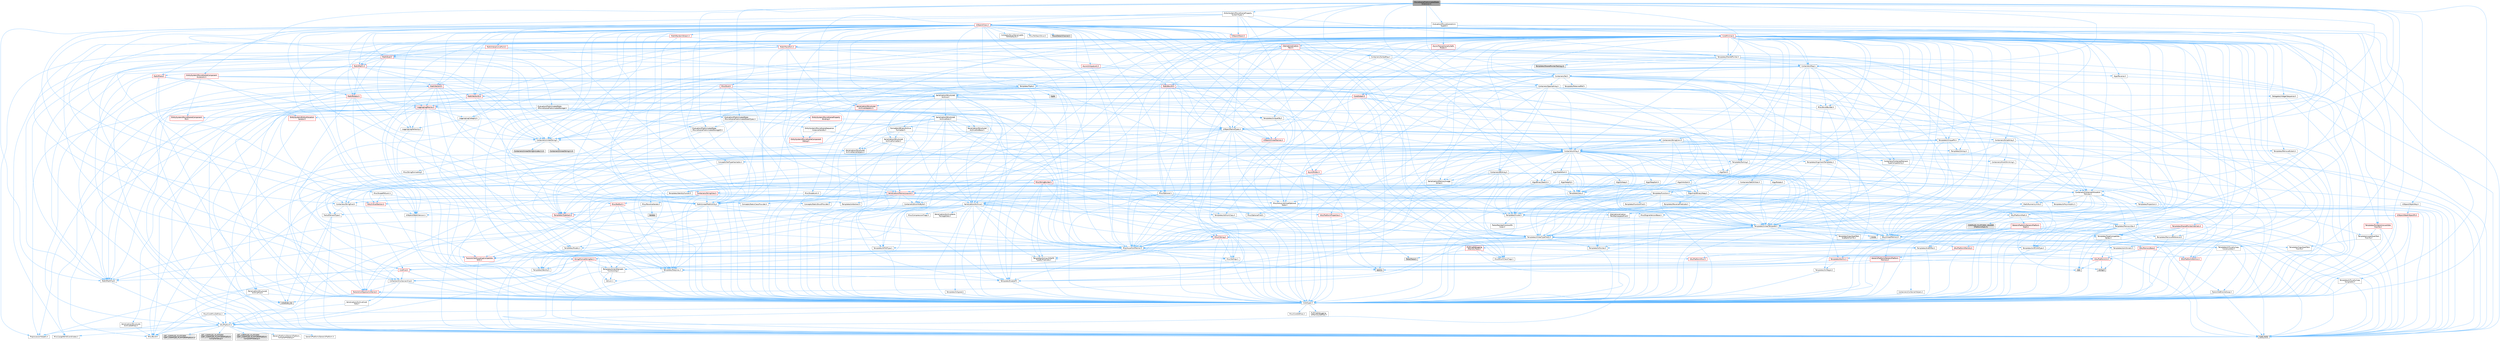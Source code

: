 digraph "MovieScenePreAnimatedStateExtension.h"
{
 // INTERACTIVE_SVG=YES
 // LATEX_PDF_SIZE
  bgcolor="transparent";
  edge [fontname=Helvetica,fontsize=10,labelfontname=Helvetica,labelfontsize=10];
  node [fontname=Helvetica,fontsize=10,shape=box,height=0.2,width=0.4];
  Node1 [id="Node000001",label="MovieScenePreAnimatedState\lExtension.h",height=0.2,width=0.4,color="gray40", fillcolor="grey60", style="filled", fontcolor="black",tooltip=" "];
  Node1 -> Node2 [id="edge1_Node000001_Node000002",color="steelblue1",style="solid",tooltip=" "];
  Node2 [id="Node000002",label="Containers/Array.h",height=0.2,width=0.4,color="grey40", fillcolor="white", style="filled",URL="$df/dd0/Array_8h.html",tooltip=" "];
  Node2 -> Node3 [id="edge2_Node000002_Node000003",color="steelblue1",style="solid",tooltip=" "];
  Node3 [id="Node000003",label="CoreTypes.h",height=0.2,width=0.4,color="grey40", fillcolor="white", style="filled",URL="$dc/dec/CoreTypes_8h.html",tooltip=" "];
  Node3 -> Node4 [id="edge3_Node000003_Node000004",color="steelblue1",style="solid",tooltip=" "];
  Node4 [id="Node000004",label="HAL/Platform.h",height=0.2,width=0.4,color="grey40", fillcolor="white", style="filled",URL="$d9/dd0/Platform_8h.html",tooltip=" "];
  Node4 -> Node5 [id="edge4_Node000004_Node000005",color="steelblue1",style="solid",tooltip=" "];
  Node5 [id="Node000005",label="Misc/Build.h",height=0.2,width=0.4,color="grey40", fillcolor="white", style="filled",URL="$d3/dbb/Build_8h.html",tooltip=" "];
  Node4 -> Node6 [id="edge5_Node000004_Node000006",color="steelblue1",style="solid",tooltip=" "];
  Node6 [id="Node000006",label="Misc/LargeWorldCoordinates.h",height=0.2,width=0.4,color="grey40", fillcolor="white", style="filled",URL="$d2/dcb/LargeWorldCoordinates_8h.html",tooltip=" "];
  Node4 -> Node7 [id="edge6_Node000004_Node000007",color="steelblue1",style="solid",tooltip=" "];
  Node7 [id="Node000007",label="type_traits",height=0.2,width=0.4,color="grey60", fillcolor="#E0E0E0", style="filled",tooltip=" "];
  Node4 -> Node8 [id="edge7_Node000004_Node000008",color="steelblue1",style="solid",tooltip=" "];
  Node8 [id="Node000008",label="PreprocessorHelpers.h",height=0.2,width=0.4,color="grey40", fillcolor="white", style="filled",URL="$db/ddb/PreprocessorHelpers_8h.html",tooltip=" "];
  Node4 -> Node9 [id="edge8_Node000004_Node000009",color="steelblue1",style="solid",tooltip=" "];
  Node9 [id="Node000009",label="UBT_COMPILED_PLATFORM\l/UBT_COMPILED_PLATFORMPlatform\lCompilerPreSetup.h",height=0.2,width=0.4,color="grey60", fillcolor="#E0E0E0", style="filled",tooltip=" "];
  Node4 -> Node10 [id="edge9_Node000004_Node000010",color="steelblue1",style="solid",tooltip=" "];
  Node10 [id="Node000010",label="GenericPlatform/GenericPlatform\lCompilerPreSetup.h",height=0.2,width=0.4,color="grey40", fillcolor="white", style="filled",URL="$d9/dc8/GenericPlatformCompilerPreSetup_8h.html",tooltip=" "];
  Node4 -> Node11 [id="edge10_Node000004_Node000011",color="steelblue1",style="solid",tooltip=" "];
  Node11 [id="Node000011",label="GenericPlatform/GenericPlatform.h",height=0.2,width=0.4,color="grey40", fillcolor="white", style="filled",URL="$d6/d84/GenericPlatform_8h.html",tooltip=" "];
  Node4 -> Node12 [id="edge11_Node000004_Node000012",color="steelblue1",style="solid",tooltip=" "];
  Node12 [id="Node000012",label="UBT_COMPILED_PLATFORM\l/UBT_COMPILED_PLATFORMPlatform.h",height=0.2,width=0.4,color="grey60", fillcolor="#E0E0E0", style="filled",tooltip=" "];
  Node4 -> Node13 [id="edge12_Node000004_Node000013",color="steelblue1",style="solid",tooltip=" "];
  Node13 [id="Node000013",label="UBT_COMPILED_PLATFORM\l/UBT_COMPILED_PLATFORMPlatform\lCompilerSetup.h",height=0.2,width=0.4,color="grey60", fillcolor="#E0E0E0", style="filled",tooltip=" "];
  Node3 -> Node14 [id="edge13_Node000003_Node000014",color="steelblue1",style="solid",tooltip=" "];
  Node14 [id="Node000014",label="ProfilingDebugging\l/UMemoryDefines.h",height=0.2,width=0.4,color="grey40", fillcolor="white", style="filled",URL="$d2/da2/UMemoryDefines_8h.html",tooltip=" "];
  Node3 -> Node15 [id="edge14_Node000003_Node000015",color="steelblue1",style="solid",tooltip=" "];
  Node15 [id="Node000015",label="Misc/CoreMiscDefines.h",height=0.2,width=0.4,color="grey40", fillcolor="white", style="filled",URL="$da/d38/CoreMiscDefines_8h.html",tooltip=" "];
  Node15 -> Node4 [id="edge15_Node000015_Node000004",color="steelblue1",style="solid",tooltip=" "];
  Node15 -> Node8 [id="edge16_Node000015_Node000008",color="steelblue1",style="solid",tooltip=" "];
  Node3 -> Node16 [id="edge17_Node000003_Node000016",color="steelblue1",style="solid",tooltip=" "];
  Node16 [id="Node000016",label="Misc/CoreDefines.h",height=0.2,width=0.4,color="grey40", fillcolor="white", style="filled",URL="$d3/dd2/CoreDefines_8h.html",tooltip=" "];
  Node2 -> Node17 [id="edge18_Node000002_Node000017",color="steelblue1",style="solid",tooltip=" "];
  Node17 [id="Node000017",label="Misc/AssertionMacros.h",height=0.2,width=0.4,color="grey40", fillcolor="white", style="filled",URL="$d0/dfa/AssertionMacros_8h.html",tooltip=" "];
  Node17 -> Node3 [id="edge19_Node000017_Node000003",color="steelblue1",style="solid",tooltip=" "];
  Node17 -> Node4 [id="edge20_Node000017_Node000004",color="steelblue1",style="solid",tooltip=" "];
  Node17 -> Node18 [id="edge21_Node000017_Node000018",color="steelblue1",style="solid",tooltip=" "];
  Node18 [id="Node000018",label="HAL/PlatformMisc.h",height=0.2,width=0.4,color="red", fillcolor="#FFF0F0", style="filled",URL="$d0/df5/PlatformMisc_8h.html",tooltip=" "];
  Node18 -> Node3 [id="edge22_Node000018_Node000003",color="steelblue1",style="solid",tooltip=" "];
  Node17 -> Node8 [id="edge23_Node000017_Node000008",color="steelblue1",style="solid",tooltip=" "];
  Node17 -> Node54 [id="edge24_Node000017_Node000054",color="steelblue1",style="solid",tooltip=" "];
  Node54 [id="Node000054",label="Templates/EnableIf.h",height=0.2,width=0.4,color="grey40", fillcolor="white", style="filled",URL="$d7/d60/EnableIf_8h.html",tooltip=" "];
  Node54 -> Node3 [id="edge25_Node000054_Node000003",color="steelblue1",style="solid",tooltip=" "];
  Node17 -> Node55 [id="edge26_Node000017_Node000055",color="steelblue1",style="solid",tooltip=" "];
  Node55 [id="Node000055",label="Templates/IsArrayOrRefOf\lTypeByPredicate.h",height=0.2,width=0.4,color="grey40", fillcolor="white", style="filled",URL="$d6/da1/IsArrayOrRefOfTypeByPredicate_8h.html",tooltip=" "];
  Node55 -> Node3 [id="edge27_Node000055_Node000003",color="steelblue1",style="solid",tooltip=" "];
  Node17 -> Node56 [id="edge28_Node000017_Node000056",color="steelblue1",style="solid",tooltip=" "];
  Node56 [id="Node000056",label="Templates/IsValidVariadic\lFunctionArg.h",height=0.2,width=0.4,color="grey40", fillcolor="white", style="filled",URL="$d0/dc8/IsValidVariadicFunctionArg_8h.html",tooltip=" "];
  Node56 -> Node3 [id="edge29_Node000056_Node000003",color="steelblue1",style="solid",tooltip=" "];
  Node56 -> Node57 [id="edge30_Node000056_Node000057",color="steelblue1",style="solid",tooltip=" "];
  Node57 [id="Node000057",label="IsEnum.h",height=0.2,width=0.4,color="grey40", fillcolor="white", style="filled",URL="$d4/de5/IsEnum_8h.html",tooltip=" "];
  Node56 -> Node7 [id="edge31_Node000056_Node000007",color="steelblue1",style="solid",tooltip=" "];
  Node17 -> Node58 [id="edge32_Node000017_Node000058",color="steelblue1",style="solid",tooltip=" "];
  Node58 [id="Node000058",label="Traits/IsCharEncodingCompatible\lWith.h",height=0.2,width=0.4,color="red", fillcolor="#FFF0F0", style="filled",URL="$df/dd1/IsCharEncodingCompatibleWith_8h.html",tooltip=" "];
  Node58 -> Node7 [id="edge33_Node000058_Node000007",color="steelblue1",style="solid",tooltip=" "];
  Node17 -> Node60 [id="edge34_Node000017_Node000060",color="steelblue1",style="solid",tooltip=" "];
  Node60 [id="Node000060",label="Misc/VarArgs.h",height=0.2,width=0.4,color="grey40", fillcolor="white", style="filled",URL="$d5/d6f/VarArgs_8h.html",tooltip=" "];
  Node60 -> Node3 [id="edge35_Node000060_Node000003",color="steelblue1",style="solid",tooltip=" "];
  Node17 -> Node61 [id="edge36_Node000017_Node000061",color="steelblue1",style="solid",tooltip=" "];
  Node61 [id="Node000061",label="String/FormatStringSan.h",height=0.2,width=0.4,color="red", fillcolor="#FFF0F0", style="filled",URL="$d3/d8b/FormatStringSan_8h.html",tooltip=" "];
  Node61 -> Node7 [id="edge37_Node000061_Node000007",color="steelblue1",style="solid",tooltip=" "];
  Node61 -> Node3 [id="edge38_Node000061_Node000003",color="steelblue1",style="solid",tooltip=" "];
  Node61 -> Node62 [id="edge39_Node000061_Node000062",color="steelblue1",style="solid",tooltip=" "];
  Node62 [id="Node000062",label="Templates/Requires.h",height=0.2,width=0.4,color="grey40", fillcolor="white", style="filled",URL="$dc/d96/Requires_8h.html",tooltip=" "];
  Node62 -> Node54 [id="edge40_Node000062_Node000054",color="steelblue1",style="solid",tooltip=" "];
  Node62 -> Node7 [id="edge41_Node000062_Node000007",color="steelblue1",style="solid",tooltip=" "];
  Node61 -> Node63 [id="edge42_Node000061_Node000063",color="steelblue1",style="solid",tooltip=" "];
  Node63 [id="Node000063",label="Templates/Identity.h",height=0.2,width=0.4,color="grey40", fillcolor="white", style="filled",URL="$d0/dd5/Identity_8h.html",tooltip=" "];
  Node61 -> Node56 [id="edge43_Node000061_Node000056",color="steelblue1",style="solid",tooltip=" "];
  Node61 -> Node26 [id="edge44_Node000061_Node000026",color="steelblue1",style="solid",tooltip=" "];
  Node26 [id="Node000026",label="Containers/ContainersFwd.h",height=0.2,width=0.4,color="grey40", fillcolor="white", style="filled",URL="$d4/d0a/ContainersFwd_8h.html",tooltip=" "];
  Node26 -> Node4 [id="edge45_Node000026_Node000004",color="steelblue1",style="solid",tooltip=" "];
  Node26 -> Node3 [id="edge46_Node000026_Node000003",color="steelblue1",style="solid",tooltip=" "];
  Node26 -> Node23 [id="edge47_Node000026_Node000023",color="steelblue1",style="solid",tooltip=" "];
  Node23 [id="Node000023",label="Traits/IsContiguousContainer.h",height=0.2,width=0.4,color="red", fillcolor="#FFF0F0", style="filled",URL="$d5/d3c/IsContiguousContainer_8h.html",tooltip=" "];
  Node23 -> Node3 [id="edge48_Node000023_Node000003",color="steelblue1",style="solid",tooltip=" "];
  Node23 -> Node22 [id="edge49_Node000023_Node000022",color="steelblue1",style="solid",tooltip=" "];
  Node22 [id="Node000022",label="initializer_list",height=0.2,width=0.4,color="grey60", fillcolor="#E0E0E0", style="filled",tooltip=" "];
  Node17 -> Node67 [id="edge50_Node000017_Node000067",color="steelblue1",style="solid",tooltip=" "];
  Node67 [id="Node000067",label="atomic",height=0.2,width=0.4,color="grey60", fillcolor="#E0E0E0", style="filled",tooltip=" "];
  Node2 -> Node68 [id="edge51_Node000002_Node000068",color="steelblue1",style="solid",tooltip=" "];
  Node68 [id="Node000068",label="Misc/IntrusiveUnsetOptional\lState.h",height=0.2,width=0.4,color="grey40", fillcolor="white", style="filled",URL="$d2/d0a/IntrusiveUnsetOptionalState_8h.html",tooltip=" "];
  Node68 -> Node69 [id="edge52_Node000068_Node000069",color="steelblue1",style="solid",tooltip=" "];
  Node69 [id="Node000069",label="Misc/OptionalFwd.h",height=0.2,width=0.4,color="grey40", fillcolor="white", style="filled",URL="$dc/d50/OptionalFwd_8h.html",tooltip=" "];
  Node2 -> Node70 [id="edge53_Node000002_Node000070",color="steelblue1",style="solid",tooltip=" "];
  Node70 [id="Node000070",label="Misc/ReverseIterate.h",height=0.2,width=0.4,color="grey40", fillcolor="white", style="filled",URL="$db/de3/ReverseIterate_8h.html",tooltip=" "];
  Node70 -> Node4 [id="edge54_Node000070_Node000004",color="steelblue1",style="solid",tooltip=" "];
  Node70 -> Node71 [id="edge55_Node000070_Node000071",color="steelblue1",style="solid",tooltip=" "];
  Node71 [id="Node000071",label="iterator",height=0.2,width=0.4,color="grey60", fillcolor="#E0E0E0", style="filled",tooltip=" "];
  Node2 -> Node72 [id="edge56_Node000002_Node000072",color="steelblue1",style="solid",tooltip=" "];
  Node72 [id="Node000072",label="HAL/UnrealMemory.h",height=0.2,width=0.4,color="grey40", fillcolor="white", style="filled",URL="$d9/d96/UnrealMemory_8h.html",tooltip=" "];
  Node72 -> Node3 [id="edge57_Node000072_Node000003",color="steelblue1",style="solid",tooltip=" "];
  Node72 -> Node73 [id="edge58_Node000072_Node000073",color="steelblue1",style="solid",tooltip=" "];
  Node73 [id="Node000073",label="GenericPlatform/GenericPlatform\lMemory.h",height=0.2,width=0.4,color="red", fillcolor="#FFF0F0", style="filled",URL="$dd/d22/GenericPlatformMemory_8h.html",tooltip=" "];
  Node73 -> Node25 [id="edge59_Node000073_Node000025",color="steelblue1",style="solid",tooltip=" "];
  Node25 [id="Node000025",label="CoreFwd.h",height=0.2,width=0.4,color="red", fillcolor="#FFF0F0", style="filled",URL="$d1/d1e/CoreFwd_8h.html",tooltip=" "];
  Node25 -> Node3 [id="edge60_Node000025_Node000003",color="steelblue1",style="solid",tooltip=" "];
  Node25 -> Node26 [id="edge61_Node000025_Node000026",color="steelblue1",style="solid",tooltip=" "];
  Node25 -> Node27 [id="edge62_Node000025_Node000027",color="steelblue1",style="solid",tooltip=" "];
  Node27 [id="Node000027",label="Math/MathFwd.h",height=0.2,width=0.4,color="grey40", fillcolor="white", style="filled",URL="$d2/d10/MathFwd_8h.html",tooltip=" "];
  Node27 -> Node4 [id="edge63_Node000027_Node000004",color="steelblue1",style="solid",tooltip=" "];
  Node73 -> Node3 [id="edge64_Node000073_Node000003",color="steelblue1",style="solid",tooltip=" "];
  Node73 -> Node39 [id="edge65_Node000073_Node000039",color="steelblue1",style="solid",tooltip=" "];
  Node39 [id="Node000039",label="string.h",height=0.2,width=0.4,color="grey60", fillcolor="#E0E0E0", style="filled",tooltip=" "];
  Node72 -> Node76 [id="edge66_Node000072_Node000076",color="steelblue1",style="solid",tooltip=" "];
  Node76 [id="Node000076",label="HAL/MemoryBase.h",height=0.2,width=0.4,color="red", fillcolor="#FFF0F0", style="filled",URL="$d6/d9f/MemoryBase_8h.html",tooltip=" "];
  Node76 -> Node3 [id="edge67_Node000076_Node000003",color="steelblue1",style="solid",tooltip=" "];
  Node76 -> Node47 [id="edge68_Node000076_Node000047",color="steelblue1",style="solid",tooltip=" "];
  Node47 [id="Node000047",label="HAL/PlatformAtomics.h",height=0.2,width=0.4,color="red", fillcolor="#FFF0F0", style="filled",URL="$d3/d36/PlatformAtomics_8h.html",tooltip=" "];
  Node47 -> Node3 [id="edge69_Node000047_Node000003",color="steelblue1",style="solid",tooltip=" "];
  Node76 -> Node30 [id="edge70_Node000076_Node000030",color="steelblue1",style="solid",tooltip=" "];
  Node30 [id="Node000030",label="HAL/PlatformCrt.h",height=0.2,width=0.4,color="red", fillcolor="#FFF0F0", style="filled",URL="$d8/d75/PlatformCrt_8h.html",tooltip=" "];
  Node30 -> Node31 [id="edge71_Node000030_Node000031",color="steelblue1",style="solid",tooltip=" "];
  Node31 [id="Node000031",label="new",height=0.2,width=0.4,color="grey60", fillcolor="#E0E0E0", style="filled",tooltip=" "];
  Node30 -> Node39 [id="edge72_Node000030_Node000039",color="steelblue1",style="solid",tooltip=" "];
  Node76 -> Node80 [id="edge73_Node000076_Node000080",color="steelblue1",style="solid",tooltip=" "];
  Node80 [id="Node000080",label="Templates/Atomic.h",height=0.2,width=0.4,color="red", fillcolor="#FFF0F0", style="filled",URL="$d3/d91/Atomic_8h.html",tooltip=" "];
  Node80 -> Node83 [id="edge74_Node000080_Node000083",color="steelblue1",style="solid",tooltip=" "];
  Node83 [id="Node000083",label="Templates/IsIntegral.h",height=0.2,width=0.4,color="grey40", fillcolor="white", style="filled",URL="$da/d64/IsIntegral_8h.html",tooltip=" "];
  Node83 -> Node3 [id="edge75_Node000083_Node000003",color="steelblue1",style="solid",tooltip=" "];
  Node80 -> Node67 [id="edge76_Node000080_Node000067",color="steelblue1",style="solid",tooltip=" "];
  Node72 -> Node89 [id="edge77_Node000072_Node000089",color="steelblue1",style="solid",tooltip=" "];
  Node89 [id="Node000089",label="HAL/PlatformMemory.h",height=0.2,width=0.4,color="red", fillcolor="#FFF0F0", style="filled",URL="$de/d68/PlatformMemory_8h.html",tooltip=" "];
  Node89 -> Node3 [id="edge78_Node000089_Node000003",color="steelblue1",style="solid",tooltip=" "];
  Node89 -> Node73 [id="edge79_Node000089_Node000073",color="steelblue1",style="solid",tooltip=" "];
  Node72 -> Node91 [id="edge80_Node000072_Node000091",color="steelblue1",style="solid",tooltip=" "];
  Node91 [id="Node000091",label="ProfilingDebugging\l/MemoryTrace.h",height=0.2,width=0.4,color="red", fillcolor="#FFF0F0", style="filled",URL="$da/dd7/MemoryTrace_8h.html",tooltip=" "];
  Node91 -> Node4 [id="edge81_Node000091_Node000004",color="steelblue1",style="solid",tooltip=" "];
  Node91 -> Node42 [id="edge82_Node000091_Node000042",color="steelblue1",style="solid",tooltip=" "];
  Node42 [id="Node000042",label="Misc/EnumClassFlags.h",height=0.2,width=0.4,color="grey40", fillcolor="white", style="filled",URL="$d8/de7/EnumClassFlags_8h.html",tooltip=" "];
  Node91 -> Node53 [id="edge83_Node000091_Node000053",color="steelblue1",style="solid",tooltip=" "];
  Node53 [id="Node000053",label="Trace/Trace.h",height=0.2,width=0.4,color="grey60", fillcolor="#E0E0E0", style="filled",tooltip=" "];
  Node72 -> Node92 [id="edge84_Node000072_Node000092",color="steelblue1",style="solid",tooltip=" "];
  Node92 [id="Node000092",label="Templates/IsPointer.h",height=0.2,width=0.4,color="grey40", fillcolor="white", style="filled",URL="$d7/d05/IsPointer_8h.html",tooltip=" "];
  Node92 -> Node3 [id="edge85_Node000092_Node000003",color="steelblue1",style="solid",tooltip=" "];
  Node2 -> Node93 [id="edge86_Node000002_Node000093",color="steelblue1",style="solid",tooltip=" "];
  Node93 [id="Node000093",label="Templates/UnrealTypeTraits.h",height=0.2,width=0.4,color="grey40", fillcolor="white", style="filled",URL="$d2/d2d/UnrealTypeTraits_8h.html",tooltip=" "];
  Node93 -> Node3 [id="edge87_Node000093_Node000003",color="steelblue1",style="solid",tooltip=" "];
  Node93 -> Node92 [id="edge88_Node000093_Node000092",color="steelblue1",style="solid",tooltip=" "];
  Node93 -> Node17 [id="edge89_Node000093_Node000017",color="steelblue1",style="solid",tooltip=" "];
  Node93 -> Node85 [id="edge90_Node000093_Node000085",color="steelblue1",style="solid",tooltip=" "];
  Node85 [id="Node000085",label="Templates/AndOrNot.h",height=0.2,width=0.4,color="grey40", fillcolor="white", style="filled",URL="$db/d0a/AndOrNot_8h.html",tooltip=" "];
  Node85 -> Node3 [id="edge91_Node000085_Node000003",color="steelblue1",style="solid",tooltip=" "];
  Node93 -> Node54 [id="edge92_Node000093_Node000054",color="steelblue1",style="solid",tooltip=" "];
  Node93 -> Node94 [id="edge93_Node000093_Node000094",color="steelblue1",style="solid",tooltip=" "];
  Node94 [id="Node000094",label="Templates/IsArithmetic.h",height=0.2,width=0.4,color="grey40", fillcolor="white", style="filled",URL="$d2/d5d/IsArithmetic_8h.html",tooltip=" "];
  Node94 -> Node3 [id="edge94_Node000094_Node000003",color="steelblue1",style="solid",tooltip=" "];
  Node93 -> Node57 [id="edge95_Node000093_Node000057",color="steelblue1",style="solid",tooltip=" "];
  Node93 -> Node95 [id="edge96_Node000093_Node000095",color="steelblue1",style="solid",tooltip=" "];
  Node95 [id="Node000095",label="Templates/Models.h",height=0.2,width=0.4,color="grey40", fillcolor="white", style="filled",URL="$d3/d0c/Models_8h.html",tooltip=" "];
  Node95 -> Node63 [id="edge97_Node000095_Node000063",color="steelblue1",style="solid",tooltip=" "];
  Node93 -> Node96 [id="edge98_Node000093_Node000096",color="steelblue1",style="solid",tooltip=" "];
  Node96 [id="Node000096",label="Templates/IsPODType.h",height=0.2,width=0.4,color="grey40", fillcolor="white", style="filled",URL="$d7/db1/IsPODType_8h.html",tooltip=" "];
  Node96 -> Node3 [id="edge99_Node000096_Node000003",color="steelblue1",style="solid",tooltip=" "];
  Node93 -> Node97 [id="edge100_Node000093_Node000097",color="steelblue1",style="solid",tooltip=" "];
  Node97 [id="Node000097",label="Templates/IsUECoreType.h",height=0.2,width=0.4,color="grey40", fillcolor="white", style="filled",URL="$d1/db8/IsUECoreType_8h.html",tooltip=" "];
  Node97 -> Node3 [id="edge101_Node000097_Node000003",color="steelblue1",style="solid",tooltip=" "];
  Node97 -> Node7 [id="edge102_Node000097_Node000007",color="steelblue1",style="solid",tooltip=" "];
  Node93 -> Node86 [id="edge103_Node000093_Node000086",color="steelblue1",style="solid",tooltip=" "];
  Node86 [id="Node000086",label="Templates/IsTriviallyCopy\lConstructible.h",height=0.2,width=0.4,color="grey40", fillcolor="white", style="filled",URL="$d3/d78/IsTriviallyCopyConstructible_8h.html",tooltip=" "];
  Node86 -> Node3 [id="edge104_Node000086_Node000003",color="steelblue1",style="solid",tooltip=" "];
  Node86 -> Node7 [id="edge105_Node000086_Node000007",color="steelblue1",style="solid",tooltip=" "];
  Node2 -> Node98 [id="edge106_Node000002_Node000098",color="steelblue1",style="solid",tooltip=" "];
  Node98 [id="Node000098",label="Templates/UnrealTemplate.h",height=0.2,width=0.4,color="grey40", fillcolor="white", style="filled",URL="$d4/d24/UnrealTemplate_8h.html",tooltip=" "];
  Node98 -> Node3 [id="edge107_Node000098_Node000003",color="steelblue1",style="solid",tooltip=" "];
  Node98 -> Node92 [id="edge108_Node000098_Node000092",color="steelblue1",style="solid",tooltip=" "];
  Node98 -> Node72 [id="edge109_Node000098_Node000072",color="steelblue1",style="solid",tooltip=" "];
  Node98 -> Node99 [id="edge110_Node000098_Node000099",color="steelblue1",style="solid",tooltip=" "];
  Node99 [id="Node000099",label="Templates/CopyQualifiers\lAndRefsFromTo.h",height=0.2,width=0.4,color="grey40", fillcolor="white", style="filled",URL="$d3/db3/CopyQualifiersAndRefsFromTo_8h.html",tooltip=" "];
  Node99 -> Node100 [id="edge111_Node000099_Node000100",color="steelblue1",style="solid",tooltip=" "];
  Node100 [id="Node000100",label="Templates/CopyQualifiers\lFromTo.h",height=0.2,width=0.4,color="grey40", fillcolor="white", style="filled",URL="$d5/db4/CopyQualifiersFromTo_8h.html",tooltip=" "];
  Node98 -> Node93 [id="edge112_Node000098_Node000093",color="steelblue1",style="solid",tooltip=" "];
  Node98 -> Node101 [id="edge113_Node000098_Node000101",color="steelblue1",style="solid",tooltip=" "];
  Node101 [id="Node000101",label="Templates/RemoveReference.h",height=0.2,width=0.4,color="grey40", fillcolor="white", style="filled",URL="$da/dbe/RemoveReference_8h.html",tooltip=" "];
  Node101 -> Node3 [id="edge114_Node000101_Node000003",color="steelblue1",style="solid",tooltip=" "];
  Node98 -> Node62 [id="edge115_Node000098_Node000062",color="steelblue1",style="solid",tooltip=" "];
  Node98 -> Node102 [id="edge116_Node000098_Node000102",color="steelblue1",style="solid",tooltip=" "];
  Node102 [id="Node000102",label="Templates/TypeCompatible\lBytes.h",height=0.2,width=0.4,color="grey40", fillcolor="white", style="filled",URL="$df/d0a/TypeCompatibleBytes_8h.html",tooltip=" "];
  Node102 -> Node3 [id="edge117_Node000102_Node000003",color="steelblue1",style="solid",tooltip=" "];
  Node102 -> Node39 [id="edge118_Node000102_Node000039",color="steelblue1",style="solid",tooltip=" "];
  Node102 -> Node31 [id="edge119_Node000102_Node000031",color="steelblue1",style="solid",tooltip=" "];
  Node102 -> Node7 [id="edge120_Node000102_Node000007",color="steelblue1",style="solid",tooltip=" "];
  Node98 -> Node63 [id="edge121_Node000098_Node000063",color="steelblue1",style="solid",tooltip=" "];
  Node98 -> Node23 [id="edge122_Node000098_Node000023",color="steelblue1",style="solid",tooltip=" "];
  Node98 -> Node103 [id="edge123_Node000098_Node000103",color="steelblue1",style="solid",tooltip=" "];
  Node103 [id="Node000103",label="Traits/UseBitwiseSwap.h",height=0.2,width=0.4,color="grey40", fillcolor="white", style="filled",URL="$db/df3/UseBitwiseSwap_8h.html",tooltip=" "];
  Node103 -> Node3 [id="edge124_Node000103_Node000003",color="steelblue1",style="solid",tooltip=" "];
  Node103 -> Node7 [id="edge125_Node000103_Node000007",color="steelblue1",style="solid",tooltip=" "];
  Node98 -> Node7 [id="edge126_Node000098_Node000007",color="steelblue1",style="solid",tooltip=" "];
  Node2 -> Node104 [id="edge127_Node000002_Node000104",color="steelblue1",style="solid",tooltip=" "];
  Node104 [id="Node000104",label="Containers/AllowShrinking.h",height=0.2,width=0.4,color="grey40", fillcolor="white", style="filled",URL="$d7/d1a/AllowShrinking_8h.html",tooltip=" "];
  Node104 -> Node3 [id="edge128_Node000104_Node000003",color="steelblue1",style="solid",tooltip=" "];
  Node2 -> Node105 [id="edge129_Node000002_Node000105",color="steelblue1",style="solid",tooltip=" "];
  Node105 [id="Node000105",label="Containers/ContainerAllocation\lPolicies.h",height=0.2,width=0.4,color="grey40", fillcolor="white", style="filled",URL="$d7/dff/ContainerAllocationPolicies_8h.html",tooltip=" "];
  Node105 -> Node3 [id="edge130_Node000105_Node000003",color="steelblue1",style="solid",tooltip=" "];
  Node105 -> Node106 [id="edge131_Node000105_Node000106",color="steelblue1",style="solid",tooltip=" "];
  Node106 [id="Node000106",label="Containers/ContainerHelpers.h",height=0.2,width=0.4,color="grey40", fillcolor="white", style="filled",URL="$d7/d33/ContainerHelpers_8h.html",tooltip=" "];
  Node106 -> Node3 [id="edge132_Node000106_Node000003",color="steelblue1",style="solid",tooltip=" "];
  Node105 -> Node105 [id="edge133_Node000105_Node000105",color="steelblue1",style="solid",tooltip=" "];
  Node105 -> Node107 [id="edge134_Node000105_Node000107",color="steelblue1",style="solid",tooltip=" "];
  Node107 [id="Node000107",label="HAL/PlatformMath.h",height=0.2,width=0.4,color="grey40", fillcolor="white", style="filled",URL="$dc/d53/PlatformMath_8h.html",tooltip=" "];
  Node107 -> Node3 [id="edge135_Node000107_Node000003",color="steelblue1",style="solid",tooltip=" "];
  Node107 -> Node108 [id="edge136_Node000107_Node000108",color="steelblue1",style="solid",tooltip=" "];
  Node108 [id="Node000108",label="GenericPlatform/GenericPlatform\lMath.h",height=0.2,width=0.4,color="red", fillcolor="#FFF0F0", style="filled",URL="$d5/d79/GenericPlatformMath_8h.html",tooltip=" "];
  Node108 -> Node3 [id="edge137_Node000108_Node000003",color="steelblue1",style="solid",tooltip=" "];
  Node108 -> Node26 [id="edge138_Node000108_Node000026",color="steelblue1",style="solid",tooltip=" "];
  Node108 -> Node30 [id="edge139_Node000108_Node000030",color="steelblue1",style="solid",tooltip=" "];
  Node108 -> Node85 [id="edge140_Node000108_Node000085",color="steelblue1",style="solid",tooltip=" "];
  Node108 -> Node93 [id="edge141_Node000108_Node000093",color="steelblue1",style="solid",tooltip=" "];
  Node108 -> Node62 [id="edge142_Node000108_Node000062",color="steelblue1",style="solid",tooltip=" "];
  Node108 -> Node102 [id="edge143_Node000108_Node000102",color="steelblue1",style="solid",tooltip=" "];
  Node108 -> Node113 [id="edge144_Node000108_Node000113",color="steelblue1",style="solid",tooltip=" "];
  Node113 [id="Node000113",label="limits",height=0.2,width=0.4,color="grey60", fillcolor="#E0E0E0", style="filled",tooltip=" "];
  Node108 -> Node7 [id="edge145_Node000108_Node000007",color="steelblue1",style="solid",tooltip=" "];
  Node107 -> Node114 [id="edge146_Node000107_Node000114",color="steelblue1",style="solid",tooltip=" "];
  Node114 [id="Node000114",label="COMPILED_PLATFORM_HEADER\l(PlatformMath.h)",height=0.2,width=0.4,color="grey60", fillcolor="#E0E0E0", style="filled",tooltip=" "];
  Node105 -> Node72 [id="edge147_Node000105_Node000072",color="steelblue1",style="solid",tooltip=" "];
  Node105 -> Node40 [id="edge148_Node000105_Node000040",color="steelblue1",style="solid",tooltip=" "];
  Node40 [id="Node000040",label="Math/NumericLimits.h",height=0.2,width=0.4,color="grey40", fillcolor="white", style="filled",URL="$df/d1b/NumericLimits_8h.html",tooltip=" "];
  Node40 -> Node3 [id="edge149_Node000040_Node000003",color="steelblue1",style="solid",tooltip=" "];
  Node105 -> Node17 [id="edge150_Node000105_Node000017",color="steelblue1",style="solid",tooltip=" "];
  Node105 -> Node115 [id="edge151_Node000105_Node000115",color="steelblue1",style="solid",tooltip=" "];
  Node115 [id="Node000115",label="Templates/IsPolymorphic.h",height=0.2,width=0.4,color="grey40", fillcolor="white", style="filled",URL="$dc/d20/IsPolymorphic_8h.html",tooltip=" "];
  Node105 -> Node116 [id="edge152_Node000105_Node000116",color="steelblue1",style="solid",tooltip=" "];
  Node116 [id="Node000116",label="Templates/MemoryOps.h",height=0.2,width=0.4,color="grey40", fillcolor="white", style="filled",URL="$db/dea/MemoryOps_8h.html",tooltip=" "];
  Node116 -> Node3 [id="edge153_Node000116_Node000003",color="steelblue1",style="solid",tooltip=" "];
  Node116 -> Node72 [id="edge154_Node000116_Node000072",color="steelblue1",style="solid",tooltip=" "];
  Node116 -> Node87 [id="edge155_Node000116_Node000087",color="steelblue1",style="solid",tooltip=" "];
  Node87 [id="Node000087",label="Templates/IsTriviallyCopy\lAssignable.h",height=0.2,width=0.4,color="grey40", fillcolor="white", style="filled",URL="$d2/df2/IsTriviallyCopyAssignable_8h.html",tooltip=" "];
  Node87 -> Node3 [id="edge156_Node000087_Node000003",color="steelblue1",style="solid",tooltip=" "];
  Node87 -> Node7 [id="edge157_Node000087_Node000007",color="steelblue1",style="solid",tooltip=" "];
  Node116 -> Node86 [id="edge158_Node000116_Node000086",color="steelblue1",style="solid",tooltip=" "];
  Node116 -> Node62 [id="edge159_Node000116_Node000062",color="steelblue1",style="solid",tooltip=" "];
  Node116 -> Node93 [id="edge160_Node000116_Node000093",color="steelblue1",style="solid",tooltip=" "];
  Node116 -> Node103 [id="edge161_Node000116_Node000103",color="steelblue1",style="solid",tooltip=" "];
  Node116 -> Node31 [id="edge162_Node000116_Node000031",color="steelblue1",style="solid",tooltip=" "];
  Node116 -> Node7 [id="edge163_Node000116_Node000007",color="steelblue1",style="solid",tooltip=" "];
  Node105 -> Node102 [id="edge164_Node000105_Node000102",color="steelblue1",style="solid",tooltip=" "];
  Node105 -> Node7 [id="edge165_Node000105_Node000007",color="steelblue1",style="solid",tooltip=" "];
  Node2 -> Node117 [id="edge166_Node000002_Node000117",color="steelblue1",style="solid",tooltip=" "];
  Node117 [id="Node000117",label="Containers/ContainerElement\lTypeCompatibility.h",height=0.2,width=0.4,color="grey40", fillcolor="white", style="filled",URL="$df/ddf/ContainerElementTypeCompatibility_8h.html",tooltip=" "];
  Node117 -> Node3 [id="edge167_Node000117_Node000003",color="steelblue1",style="solid",tooltip=" "];
  Node117 -> Node93 [id="edge168_Node000117_Node000093",color="steelblue1",style="solid",tooltip=" "];
  Node2 -> Node118 [id="edge169_Node000002_Node000118",color="steelblue1",style="solid",tooltip=" "];
  Node118 [id="Node000118",label="Serialization/Archive.h",height=0.2,width=0.4,color="grey40", fillcolor="white", style="filled",URL="$d7/d3b/Archive_8h.html",tooltip=" "];
  Node118 -> Node25 [id="edge170_Node000118_Node000025",color="steelblue1",style="solid",tooltip=" "];
  Node118 -> Node3 [id="edge171_Node000118_Node000003",color="steelblue1",style="solid",tooltip=" "];
  Node118 -> Node119 [id="edge172_Node000118_Node000119",color="steelblue1",style="solid",tooltip=" "];
  Node119 [id="Node000119",label="HAL/PlatformProperties.h",height=0.2,width=0.4,color="red", fillcolor="#FFF0F0", style="filled",URL="$d9/db0/PlatformProperties_8h.html",tooltip=" "];
  Node119 -> Node3 [id="edge173_Node000119_Node000003",color="steelblue1",style="solid",tooltip=" "];
  Node118 -> Node122 [id="edge174_Node000118_Node000122",color="steelblue1",style="solid",tooltip=" "];
  Node122 [id="Node000122",label="Internationalization\l/TextNamespaceFwd.h",height=0.2,width=0.4,color="grey40", fillcolor="white", style="filled",URL="$d8/d97/TextNamespaceFwd_8h.html",tooltip=" "];
  Node122 -> Node3 [id="edge175_Node000122_Node000003",color="steelblue1",style="solid",tooltip=" "];
  Node118 -> Node27 [id="edge176_Node000118_Node000027",color="steelblue1",style="solid",tooltip=" "];
  Node118 -> Node17 [id="edge177_Node000118_Node000017",color="steelblue1",style="solid",tooltip=" "];
  Node118 -> Node5 [id="edge178_Node000118_Node000005",color="steelblue1",style="solid",tooltip=" "];
  Node118 -> Node41 [id="edge179_Node000118_Node000041",color="steelblue1",style="solid",tooltip=" "];
  Node41 [id="Node000041",label="Misc/CompressionFlags.h",height=0.2,width=0.4,color="grey40", fillcolor="white", style="filled",URL="$d9/d76/CompressionFlags_8h.html",tooltip=" "];
  Node118 -> Node123 [id="edge180_Node000118_Node000123",color="steelblue1",style="solid",tooltip=" "];
  Node123 [id="Node000123",label="Misc/EngineVersionBase.h",height=0.2,width=0.4,color="grey40", fillcolor="white", style="filled",URL="$d5/d2b/EngineVersionBase_8h.html",tooltip=" "];
  Node123 -> Node3 [id="edge181_Node000123_Node000003",color="steelblue1",style="solid",tooltip=" "];
  Node118 -> Node60 [id="edge182_Node000118_Node000060",color="steelblue1",style="solid",tooltip=" "];
  Node118 -> Node124 [id="edge183_Node000118_Node000124",color="steelblue1",style="solid",tooltip=" "];
  Node124 [id="Node000124",label="Serialization/ArchiveCook\lData.h",height=0.2,width=0.4,color="grey40", fillcolor="white", style="filled",URL="$dc/db6/ArchiveCookData_8h.html",tooltip=" "];
  Node124 -> Node4 [id="edge184_Node000124_Node000004",color="steelblue1",style="solid",tooltip=" "];
  Node118 -> Node125 [id="edge185_Node000118_Node000125",color="steelblue1",style="solid",tooltip=" "];
  Node125 [id="Node000125",label="Serialization/ArchiveSave\lPackageData.h",height=0.2,width=0.4,color="grey40", fillcolor="white", style="filled",URL="$d1/d37/ArchiveSavePackageData_8h.html",tooltip=" "];
  Node118 -> Node54 [id="edge186_Node000118_Node000054",color="steelblue1",style="solid",tooltip=" "];
  Node118 -> Node55 [id="edge187_Node000118_Node000055",color="steelblue1",style="solid",tooltip=" "];
  Node118 -> Node126 [id="edge188_Node000118_Node000126",color="steelblue1",style="solid",tooltip=" "];
  Node126 [id="Node000126",label="Templates/IsEnumClass.h",height=0.2,width=0.4,color="grey40", fillcolor="white", style="filled",URL="$d7/d15/IsEnumClass_8h.html",tooltip=" "];
  Node126 -> Node3 [id="edge189_Node000126_Node000003",color="steelblue1",style="solid",tooltip=" "];
  Node126 -> Node85 [id="edge190_Node000126_Node000085",color="steelblue1",style="solid",tooltip=" "];
  Node118 -> Node112 [id="edge191_Node000118_Node000112",color="steelblue1",style="solid",tooltip=" "];
  Node112 [id="Node000112",label="Templates/IsSigned.h",height=0.2,width=0.4,color="grey40", fillcolor="white", style="filled",URL="$d8/dd8/IsSigned_8h.html",tooltip=" "];
  Node112 -> Node3 [id="edge192_Node000112_Node000003",color="steelblue1",style="solid",tooltip=" "];
  Node118 -> Node56 [id="edge193_Node000118_Node000056",color="steelblue1",style="solid",tooltip=" "];
  Node118 -> Node98 [id="edge194_Node000118_Node000098",color="steelblue1",style="solid",tooltip=" "];
  Node118 -> Node58 [id="edge195_Node000118_Node000058",color="steelblue1",style="solid",tooltip=" "];
  Node118 -> Node127 [id="edge196_Node000118_Node000127",color="steelblue1",style="solid",tooltip=" "];
  Node127 [id="Node000127",label="UObject/ObjectVersion.h",height=0.2,width=0.4,color="grey40", fillcolor="white", style="filled",URL="$da/d63/ObjectVersion_8h.html",tooltip=" "];
  Node127 -> Node3 [id="edge197_Node000127_Node000003",color="steelblue1",style="solid",tooltip=" "];
  Node2 -> Node128 [id="edge198_Node000002_Node000128",color="steelblue1",style="solid",tooltip=" "];
  Node128 [id="Node000128",label="Serialization/MemoryImage\lWriter.h",height=0.2,width=0.4,color="grey40", fillcolor="white", style="filled",URL="$d0/d08/MemoryImageWriter_8h.html",tooltip=" "];
  Node128 -> Node3 [id="edge199_Node000128_Node000003",color="steelblue1",style="solid",tooltip=" "];
  Node128 -> Node129 [id="edge200_Node000128_Node000129",color="steelblue1",style="solid",tooltip=" "];
  Node129 [id="Node000129",label="Serialization/MemoryLayout.h",height=0.2,width=0.4,color="red", fillcolor="#FFF0F0", style="filled",URL="$d7/d66/MemoryLayout_8h.html",tooltip=" "];
  Node129 -> Node130 [id="edge201_Node000129_Node000130",color="steelblue1",style="solid",tooltip=" "];
  Node130 [id="Node000130",label="Concepts/StaticClassProvider.h",height=0.2,width=0.4,color="grey40", fillcolor="white", style="filled",URL="$dd/d83/StaticClassProvider_8h.html",tooltip=" "];
  Node129 -> Node131 [id="edge202_Node000129_Node000131",color="steelblue1",style="solid",tooltip=" "];
  Node131 [id="Node000131",label="Concepts/StaticStructProvider.h",height=0.2,width=0.4,color="grey40", fillcolor="white", style="filled",URL="$d5/d77/StaticStructProvider_8h.html",tooltip=" "];
  Node129 -> Node132 [id="edge203_Node000129_Node000132",color="steelblue1",style="solid",tooltip=" "];
  Node132 [id="Node000132",label="Containers/EnumAsByte.h",height=0.2,width=0.4,color="grey40", fillcolor="white", style="filled",URL="$d6/d9a/EnumAsByte_8h.html",tooltip=" "];
  Node132 -> Node3 [id="edge204_Node000132_Node000003",color="steelblue1",style="solid",tooltip=" "];
  Node132 -> Node96 [id="edge205_Node000132_Node000096",color="steelblue1",style="solid",tooltip=" "];
  Node132 -> Node133 [id="edge206_Node000132_Node000133",color="steelblue1",style="solid",tooltip=" "];
  Node133 [id="Node000133",label="Templates/TypeHash.h",height=0.2,width=0.4,color="red", fillcolor="#FFF0F0", style="filled",URL="$d1/d62/TypeHash_8h.html",tooltip=" "];
  Node133 -> Node3 [id="edge207_Node000133_Node000003",color="steelblue1",style="solid",tooltip=" "];
  Node133 -> Node62 [id="edge208_Node000133_Node000062",color="steelblue1",style="solid",tooltip=" "];
  Node133 -> Node7 [id="edge209_Node000133_Node000007",color="steelblue1",style="solid",tooltip=" "];
  Node129 -> Node20 [id="edge210_Node000129_Node000020",color="steelblue1",style="solid",tooltip=" "];
  Node20 [id="Node000020",label="Containers/StringFwd.h",height=0.2,width=0.4,color="grey40", fillcolor="white", style="filled",URL="$df/d37/StringFwd_8h.html",tooltip=" "];
  Node20 -> Node3 [id="edge211_Node000020_Node000003",color="steelblue1",style="solid",tooltip=" "];
  Node20 -> Node21 [id="edge212_Node000020_Node000021",color="steelblue1",style="solid",tooltip=" "];
  Node21 [id="Node000021",label="Traits/ElementType.h",height=0.2,width=0.4,color="grey40", fillcolor="white", style="filled",URL="$d5/d4f/ElementType_8h.html",tooltip=" "];
  Node21 -> Node4 [id="edge213_Node000021_Node000004",color="steelblue1",style="solid",tooltip=" "];
  Node21 -> Node22 [id="edge214_Node000021_Node000022",color="steelblue1",style="solid",tooltip=" "];
  Node21 -> Node7 [id="edge215_Node000021_Node000007",color="steelblue1",style="solid",tooltip=" "];
  Node20 -> Node23 [id="edge216_Node000020_Node000023",color="steelblue1",style="solid",tooltip=" "];
  Node129 -> Node72 [id="edge217_Node000129_Node000072",color="steelblue1",style="solid",tooltip=" "];
  Node129 -> Node54 [id="edge218_Node000129_Node000054",color="steelblue1",style="solid",tooltip=" "];
  Node129 -> Node141 [id="edge219_Node000129_Node000141",color="steelblue1",style="solid",tooltip=" "];
  Node141 [id="Node000141",label="Templates/IsAbstract.h",height=0.2,width=0.4,color="grey40", fillcolor="white", style="filled",URL="$d8/db7/IsAbstract_8h.html",tooltip=" "];
  Node129 -> Node115 [id="edge220_Node000129_Node000115",color="steelblue1",style="solid",tooltip=" "];
  Node129 -> Node95 [id="edge221_Node000129_Node000095",color="steelblue1",style="solid",tooltip=" "];
  Node129 -> Node98 [id="edge222_Node000129_Node000098",color="steelblue1",style="solid",tooltip=" "];
  Node2 -> Node142 [id="edge223_Node000002_Node000142",color="steelblue1",style="solid",tooltip=" "];
  Node142 [id="Node000142",label="Algo/Heapify.h",height=0.2,width=0.4,color="grey40", fillcolor="white", style="filled",URL="$d0/d2a/Heapify_8h.html",tooltip=" "];
  Node142 -> Node143 [id="edge224_Node000142_Node000143",color="steelblue1",style="solid",tooltip=" "];
  Node143 [id="Node000143",label="Algo/Impl/BinaryHeap.h",height=0.2,width=0.4,color="grey40", fillcolor="white", style="filled",URL="$d7/da3/Algo_2Impl_2BinaryHeap_8h.html",tooltip=" "];
  Node143 -> Node144 [id="edge225_Node000143_Node000144",color="steelblue1",style="solid",tooltip=" "];
  Node144 [id="Node000144",label="Templates/Invoke.h",height=0.2,width=0.4,color="grey40", fillcolor="white", style="filled",URL="$d7/deb/Invoke_8h.html",tooltip=" "];
  Node144 -> Node3 [id="edge226_Node000144_Node000003",color="steelblue1",style="solid",tooltip=" "];
  Node144 -> Node145 [id="edge227_Node000144_Node000145",color="steelblue1",style="solid",tooltip=" "];
  Node145 [id="Node000145",label="Traits/MemberFunctionPtr\lOuter.h",height=0.2,width=0.4,color="grey40", fillcolor="white", style="filled",URL="$db/da7/MemberFunctionPtrOuter_8h.html",tooltip=" "];
  Node144 -> Node98 [id="edge228_Node000144_Node000098",color="steelblue1",style="solid",tooltip=" "];
  Node144 -> Node7 [id="edge229_Node000144_Node000007",color="steelblue1",style="solid",tooltip=" "];
  Node143 -> Node146 [id="edge230_Node000143_Node000146",color="steelblue1",style="solid",tooltip=" "];
  Node146 [id="Node000146",label="Templates/Projection.h",height=0.2,width=0.4,color="grey40", fillcolor="white", style="filled",URL="$d7/df0/Projection_8h.html",tooltip=" "];
  Node146 -> Node7 [id="edge231_Node000146_Node000007",color="steelblue1",style="solid",tooltip=" "];
  Node143 -> Node147 [id="edge232_Node000143_Node000147",color="steelblue1",style="solid",tooltip=" "];
  Node147 [id="Node000147",label="Templates/ReversePredicate.h",height=0.2,width=0.4,color="grey40", fillcolor="white", style="filled",URL="$d8/d28/ReversePredicate_8h.html",tooltip=" "];
  Node147 -> Node144 [id="edge233_Node000147_Node000144",color="steelblue1",style="solid",tooltip=" "];
  Node147 -> Node98 [id="edge234_Node000147_Node000098",color="steelblue1",style="solid",tooltip=" "];
  Node143 -> Node7 [id="edge235_Node000143_Node000007",color="steelblue1",style="solid",tooltip=" "];
  Node142 -> Node148 [id="edge236_Node000142_Node000148",color="steelblue1",style="solid",tooltip=" "];
  Node148 [id="Node000148",label="Templates/IdentityFunctor.h",height=0.2,width=0.4,color="grey40", fillcolor="white", style="filled",URL="$d7/d2e/IdentityFunctor_8h.html",tooltip=" "];
  Node148 -> Node4 [id="edge237_Node000148_Node000004",color="steelblue1",style="solid",tooltip=" "];
  Node142 -> Node144 [id="edge238_Node000142_Node000144",color="steelblue1",style="solid",tooltip=" "];
  Node142 -> Node149 [id="edge239_Node000142_Node000149",color="steelblue1",style="solid",tooltip=" "];
  Node149 [id="Node000149",label="Templates/Less.h",height=0.2,width=0.4,color="grey40", fillcolor="white", style="filled",URL="$de/dc8/Less_8h.html",tooltip=" "];
  Node149 -> Node3 [id="edge240_Node000149_Node000003",color="steelblue1",style="solid",tooltip=" "];
  Node149 -> Node98 [id="edge241_Node000149_Node000098",color="steelblue1",style="solid",tooltip=" "];
  Node142 -> Node98 [id="edge242_Node000142_Node000098",color="steelblue1",style="solid",tooltip=" "];
  Node2 -> Node150 [id="edge243_Node000002_Node000150",color="steelblue1",style="solid",tooltip=" "];
  Node150 [id="Node000150",label="Algo/HeapSort.h",height=0.2,width=0.4,color="grey40", fillcolor="white", style="filled",URL="$d3/d92/HeapSort_8h.html",tooltip=" "];
  Node150 -> Node143 [id="edge244_Node000150_Node000143",color="steelblue1",style="solid",tooltip=" "];
  Node150 -> Node148 [id="edge245_Node000150_Node000148",color="steelblue1",style="solid",tooltip=" "];
  Node150 -> Node149 [id="edge246_Node000150_Node000149",color="steelblue1",style="solid",tooltip=" "];
  Node150 -> Node98 [id="edge247_Node000150_Node000098",color="steelblue1",style="solid",tooltip=" "];
  Node2 -> Node151 [id="edge248_Node000002_Node000151",color="steelblue1",style="solid",tooltip=" "];
  Node151 [id="Node000151",label="Algo/IsHeap.h",height=0.2,width=0.4,color="grey40", fillcolor="white", style="filled",URL="$de/d32/IsHeap_8h.html",tooltip=" "];
  Node151 -> Node143 [id="edge249_Node000151_Node000143",color="steelblue1",style="solid",tooltip=" "];
  Node151 -> Node148 [id="edge250_Node000151_Node000148",color="steelblue1",style="solid",tooltip=" "];
  Node151 -> Node144 [id="edge251_Node000151_Node000144",color="steelblue1",style="solid",tooltip=" "];
  Node151 -> Node149 [id="edge252_Node000151_Node000149",color="steelblue1",style="solid",tooltip=" "];
  Node151 -> Node98 [id="edge253_Node000151_Node000098",color="steelblue1",style="solid",tooltip=" "];
  Node2 -> Node143 [id="edge254_Node000002_Node000143",color="steelblue1",style="solid",tooltip=" "];
  Node2 -> Node152 [id="edge255_Node000002_Node000152",color="steelblue1",style="solid",tooltip=" "];
  Node152 [id="Node000152",label="Algo/StableSort.h",height=0.2,width=0.4,color="grey40", fillcolor="white", style="filled",URL="$d7/d3c/StableSort_8h.html",tooltip=" "];
  Node152 -> Node153 [id="edge256_Node000152_Node000153",color="steelblue1",style="solid",tooltip=" "];
  Node153 [id="Node000153",label="Algo/BinarySearch.h",height=0.2,width=0.4,color="grey40", fillcolor="white", style="filled",URL="$db/db4/BinarySearch_8h.html",tooltip=" "];
  Node153 -> Node148 [id="edge257_Node000153_Node000148",color="steelblue1",style="solid",tooltip=" "];
  Node153 -> Node144 [id="edge258_Node000153_Node000144",color="steelblue1",style="solid",tooltip=" "];
  Node153 -> Node149 [id="edge259_Node000153_Node000149",color="steelblue1",style="solid",tooltip=" "];
  Node152 -> Node154 [id="edge260_Node000152_Node000154",color="steelblue1",style="solid",tooltip=" "];
  Node154 [id="Node000154",label="Algo/Rotate.h",height=0.2,width=0.4,color="grey40", fillcolor="white", style="filled",URL="$dd/da7/Rotate_8h.html",tooltip=" "];
  Node154 -> Node98 [id="edge261_Node000154_Node000098",color="steelblue1",style="solid",tooltip=" "];
  Node152 -> Node148 [id="edge262_Node000152_Node000148",color="steelblue1",style="solid",tooltip=" "];
  Node152 -> Node144 [id="edge263_Node000152_Node000144",color="steelblue1",style="solid",tooltip=" "];
  Node152 -> Node149 [id="edge264_Node000152_Node000149",color="steelblue1",style="solid",tooltip=" "];
  Node152 -> Node98 [id="edge265_Node000152_Node000098",color="steelblue1",style="solid",tooltip=" "];
  Node2 -> Node155 [id="edge266_Node000002_Node000155",color="steelblue1",style="solid",tooltip=" "];
  Node155 [id="Node000155",label="Concepts/GetTypeHashable.h",height=0.2,width=0.4,color="grey40", fillcolor="white", style="filled",URL="$d3/da2/GetTypeHashable_8h.html",tooltip=" "];
  Node155 -> Node3 [id="edge267_Node000155_Node000003",color="steelblue1",style="solid",tooltip=" "];
  Node155 -> Node133 [id="edge268_Node000155_Node000133",color="steelblue1",style="solid",tooltip=" "];
  Node2 -> Node148 [id="edge269_Node000002_Node000148",color="steelblue1",style="solid",tooltip=" "];
  Node2 -> Node144 [id="edge270_Node000002_Node000144",color="steelblue1",style="solid",tooltip=" "];
  Node2 -> Node149 [id="edge271_Node000002_Node000149",color="steelblue1",style="solid",tooltip=" "];
  Node2 -> Node156 [id="edge272_Node000002_Node000156",color="steelblue1",style="solid",tooltip=" "];
  Node156 [id="Node000156",label="Templates/LosesQualifiers\lFromTo.h",height=0.2,width=0.4,color="grey40", fillcolor="white", style="filled",URL="$d2/db3/LosesQualifiersFromTo_8h.html",tooltip=" "];
  Node156 -> Node100 [id="edge273_Node000156_Node000100",color="steelblue1",style="solid",tooltip=" "];
  Node156 -> Node7 [id="edge274_Node000156_Node000007",color="steelblue1",style="solid",tooltip=" "];
  Node2 -> Node62 [id="edge275_Node000002_Node000062",color="steelblue1",style="solid",tooltip=" "];
  Node2 -> Node157 [id="edge276_Node000002_Node000157",color="steelblue1",style="solid",tooltip=" "];
  Node157 [id="Node000157",label="Templates/Sorting.h",height=0.2,width=0.4,color="grey40", fillcolor="white", style="filled",URL="$d3/d9e/Sorting_8h.html",tooltip=" "];
  Node157 -> Node3 [id="edge277_Node000157_Node000003",color="steelblue1",style="solid",tooltip=" "];
  Node157 -> Node153 [id="edge278_Node000157_Node000153",color="steelblue1",style="solid",tooltip=" "];
  Node157 -> Node158 [id="edge279_Node000157_Node000158",color="steelblue1",style="solid",tooltip=" "];
  Node158 [id="Node000158",label="Algo/Sort.h",height=0.2,width=0.4,color="grey40", fillcolor="white", style="filled",URL="$d1/d87/Sort_8h.html",tooltip=" "];
  Node158 -> Node159 [id="edge280_Node000158_Node000159",color="steelblue1",style="solid",tooltip=" "];
  Node159 [id="Node000159",label="Algo/IntroSort.h",height=0.2,width=0.4,color="grey40", fillcolor="white", style="filled",URL="$d3/db3/IntroSort_8h.html",tooltip=" "];
  Node159 -> Node143 [id="edge281_Node000159_Node000143",color="steelblue1",style="solid",tooltip=" "];
  Node159 -> Node160 [id="edge282_Node000159_Node000160",color="steelblue1",style="solid",tooltip=" "];
  Node160 [id="Node000160",label="Math/UnrealMathUtility.h",height=0.2,width=0.4,color="grey40", fillcolor="white", style="filled",URL="$db/db8/UnrealMathUtility_8h.html",tooltip=" "];
  Node160 -> Node3 [id="edge283_Node000160_Node000003",color="steelblue1",style="solid",tooltip=" "];
  Node160 -> Node17 [id="edge284_Node000160_Node000017",color="steelblue1",style="solid",tooltip=" "];
  Node160 -> Node107 [id="edge285_Node000160_Node000107",color="steelblue1",style="solid",tooltip=" "];
  Node160 -> Node27 [id="edge286_Node000160_Node000027",color="steelblue1",style="solid",tooltip=" "];
  Node160 -> Node63 [id="edge287_Node000160_Node000063",color="steelblue1",style="solid",tooltip=" "];
  Node160 -> Node62 [id="edge288_Node000160_Node000062",color="steelblue1",style="solid",tooltip=" "];
  Node159 -> Node148 [id="edge289_Node000159_Node000148",color="steelblue1",style="solid",tooltip=" "];
  Node159 -> Node144 [id="edge290_Node000159_Node000144",color="steelblue1",style="solid",tooltip=" "];
  Node159 -> Node146 [id="edge291_Node000159_Node000146",color="steelblue1",style="solid",tooltip=" "];
  Node159 -> Node149 [id="edge292_Node000159_Node000149",color="steelblue1",style="solid",tooltip=" "];
  Node159 -> Node98 [id="edge293_Node000159_Node000098",color="steelblue1",style="solid",tooltip=" "];
  Node157 -> Node107 [id="edge294_Node000157_Node000107",color="steelblue1",style="solid",tooltip=" "];
  Node157 -> Node149 [id="edge295_Node000157_Node000149",color="steelblue1",style="solid",tooltip=" "];
  Node2 -> Node161 [id="edge296_Node000002_Node000161",color="steelblue1",style="solid",tooltip=" "];
  Node161 [id="Node000161",label="Templates/AlignmentTemplates.h",height=0.2,width=0.4,color="grey40", fillcolor="white", style="filled",URL="$dd/d32/AlignmentTemplates_8h.html",tooltip=" "];
  Node161 -> Node3 [id="edge297_Node000161_Node000003",color="steelblue1",style="solid",tooltip=" "];
  Node161 -> Node83 [id="edge298_Node000161_Node000083",color="steelblue1",style="solid",tooltip=" "];
  Node161 -> Node92 [id="edge299_Node000161_Node000092",color="steelblue1",style="solid",tooltip=" "];
  Node2 -> Node21 [id="edge300_Node000002_Node000021",color="steelblue1",style="solid",tooltip=" "];
  Node2 -> Node113 [id="edge301_Node000002_Node000113",color="steelblue1",style="solid",tooltip=" "];
  Node2 -> Node7 [id="edge302_Node000002_Node000007",color="steelblue1",style="solid",tooltip=" "];
  Node1 -> Node105 [id="edge303_Node000001_Node000105",color="steelblue1",style="solid",tooltip=" "];
  Node1 -> Node162 [id="edge304_Node000001_Node000162",color="steelblue1",style="solid",tooltip=" "];
  Node162 [id="Node000162",label="Containers/Map.h",height=0.2,width=0.4,color="grey40", fillcolor="white", style="filled",URL="$df/d79/Map_8h.html",tooltip=" "];
  Node162 -> Node3 [id="edge305_Node000162_Node000003",color="steelblue1",style="solid",tooltip=" "];
  Node162 -> Node163 [id="edge306_Node000162_Node000163",color="steelblue1",style="solid",tooltip=" "];
  Node163 [id="Node000163",label="Algo/Reverse.h",height=0.2,width=0.4,color="grey40", fillcolor="white", style="filled",URL="$d5/d93/Reverse_8h.html",tooltip=" "];
  Node163 -> Node3 [id="edge307_Node000163_Node000003",color="steelblue1",style="solid",tooltip=" "];
  Node163 -> Node98 [id="edge308_Node000163_Node000098",color="steelblue1",style="solid",tooltip=" "];
  Node162 -> Node117 [id="edge309_Node000162_Node000117",color="steelblue1",style="solid",tooltip=" "];
  Node162 -> Node164 [id="edge310_Node000162_Node000164",color="steelblue1",style="solid",tooltip=" "];
  Node164 [id="Node000164",label="Containers/Set.h",height=0.2,width=0.4,color="grey40", fillcolor="white", style="filled",URL="$d4/d45/Set_8h.html",tooltip=" "];
  Node164 -> Node105 [id="edge311_Node000164_Node000105",color="steelblue1",style="solid",tooltip=" "];
  Node164 -> Node117 [id="edge312_Node000164_Node000117",color="steelblue1",style="solid",tooltip=" "];
  Node164 -> Node165 [id="edge313_Node000164_Node000165",color="steelblue1",style="solid",tooltip=" "];
  Node165 [id="Node000165",label="Containers/SetUtilities.h",height=0.2,width=0.4,color="grey40", fillcolor="white", style="filled",URL="$dc/de5/SetUtilities_8h.html",tooltip=" "];
  Node165 -> Node3 [id="edge314_Node000165_Node000003",color="steelblue1",style="solid",tooltip=" "];
  Node165 -> Node129 [id="edge315_Node000165_Node000129",color="steelblue1",style="solid",tooltip=" "];
  Node165 -> Node116 [id="edge316_Node000165_Node000116",color="steelblue1",style="solid",tooltip=" "];
  Node165 -> Node93 [id="edge317_Node000165_Node000093",color="steelblue1",style="solid",tooltip=" "];
  Node164 -> Node166 [id="edge318_Node000164_Node000166",color="steelblue1",style="solid",tooltip=" "];
  Node166 [id="Node000166",label="Containers/SparseArray.h",height=0.2,width=0.4,color="grey40", fillcolor="white", style="filled",URL="$d5/dbf/SparseArray_8h.html",tooltip=" "];
  Node166 -> Node3 [id="edge319_Node000166_Node000003",color="steelblue1",style="solid",tooltip=" "];
  Node166 -> Node17 [id="edge320_Node000166_Node000017",color="steelblue1",style="solid",tooltip=" "];
  Node166 -> Node72 [id="edge321_Node000166_Node000072",color="steelblue1",style="solid",tooltip=" "];
  Node166 -> Node93 [id="edge322_Node000166_Node000093",color="steelblue1",style="solid",tooltip=" "];
  Node166 -> Node98 [id="edge323_Node000166_Node000098",color="steelblue1",style="solid",tooltip=" "];
  Node166 -> Node105 [id="edge324_Node000166_Node000105",color="steelblue1",style="solid",tooltip=" "];
  Node166 -> Node149 [id="edge325_Node000166_Node000149",color="steelblue1",style="solid",tooltip=" "];
  Node166 -> Node2 [id="edge326_Node000166_Node000002",color="steelblue1",style="solid",tooltip=" "];
  Node166 -> Node160 [id="edge327_Node000166_Node000160",color="steelblue1",style="solid",tooltip=" "];
  Node166 -> Node167 [id="edge328_Node000166_Node000167",color="steelblue1",style="solid",tooltip=" "];
  Node167 [id="Node000167",label="Containers/ScriptArray.h",height=0.2,width=0.4,color="grey40", fillcolor="white", style="filled",URL="$dc/daf/ScriptArray_8h.html",tooltip=" "];
  Node167 -> Node3 [id="edge329_Node000167_Node000003",color="steelblue1",style="solid",tooltip=" "];
  Node167 -> Node17 [id="edge330_Node000167_Node000017",color="steelblue1",style="solid",tooltip=" "];
  Node167 -> Node72 [id="edge331_Node000167_Node000072",color="steelblue1",style="solid",tooltip=" "];
  Node167 -> Node104 [id="edge332_Node000167_Node000104",color="steelblue1",style="solid",tooltip=" "];
  Node167 -> Node105 [id="edge333_Node000167_Node000105",color="steelblue1",style="solid",tooltip=" "];
  Node167 -> Node2 [id="edge334_Node000167_Node000002",color="steelblue1",style="solid",tooltip=" "];
  Node167 -> Node22 [id="edge335_Node000167_Node000022",color="steelblue1",style="solid",tooltip=" "];
  Node166 -> Node168 [id="edge336_Node000166_Node000168",color="steelblue1",style="solid",tooltip=" "];
  Node168 [id="Node000168",label="Containers/BitArray.h",height=0.2,width=0.4,color="grey40", fillcolor="white", style="filled",URL="$d1/de4/BitArray_8h.html",tooltip=" "];
  Node168 -> Node105 [id="edge337_Node000168_Node000105",color="steelblue1",style="solid",tooltip=" "];
  Node168 -> Node3 [id="edge338_Node000168_Node000003",color="steelblue1",style="solid",tooltip=" "];
  Node168 -> Node47 [id="edge339_Node000168_Node000047",color="steelblue1",style="solid",tooltip=" "];
  Node168 -> Node72 [id="edge340_Node000168_Node000072",color="steelblue1",style="solid",tooltip=" "];
  Node168 -> Node160 [id="edge341_Node000168_Node000160",color="steelblue1",style="solid",tooltip=" "];
  Node168 -> Node17 [id="edge342_Node000168_Node000017",color="steelblue1",style="solid",tooltip=" "];
  Node168 -> Node42 [id="edge343_Node000168_Node000042",color="steelblue1",style="solid",tooltip=" "];
  Node168 -> Node118 [id="edge344_Node000168_Node000118",color="steelblue1",style="solid",tooltip=" "];
  Node168 -> Node128 [id="edge345_Node000168_Node000128",color="steelblue1",style="solid",tooltip=" "];
  Node168 -> Node129 [id="edge346_Node000168_Node000129",color="steelblue1",style="solid",tooltip=" "];
  Node168 -> Node54 [id="edge347_Node000168_Node000054",color="steelblue1",style="solid",tooltip=" "];
  Node168 -> Node144 [id="edge348_Node000168_Node000144",color="steelblue1",style="solid",tooltip=" "];
  Node168 -> Node98 [id="edge349_Node000168_Node000098",color="steelblue1",style="solid",tooltip=" "];
  Node168 -> Node93 [id="edge350_Node000168_Node000093",color="steelblue1",style="solid",tooltip=" "];
  Node166 -> Node169 [id="edge351_Node000166_Node000169",color="steelblue1",style="solid",tooltip=" "];
  Node169 [id="Node000169",label="Serialization/Structured\lArchive.h",height=0.2,width=0.4,color="grey40", fillcolor="white", style="filled",URL="$d9/d1e/StructuredArchive_8h.html",tooltip=" "];
  Node169 -> Node2 [id="edge352_Node000169_Node000002",color="steelblue1",style="solid",tooltip=" "];
  Node169 -> Node105 [id="edge353_Node000169_Node000105",color="steelblue1",style="solid",tooltip=" "];
  Node169 -> Node3 [id="edge354_Node000169_Node000003",color="steelblue1",style="solid",tooltip=" "];
  Node169 -> Node170 [id="edge355_Node000169_Node000170",color="steelblue1",style="solid",tooltip=" "];
  Node170 [id="Node000170",label="Formatters/BinaryArchive\lFormatter.h",height=0.2,width=0.4,color="grey40", fillcolor="white", style="filled",URL="$d2/d01/BinaryArchiveFormatter_8h.html",tooltip=" "];
  Node170 -> Node2 [id="edge356_Node000170_Node000002",color="steelblue1",style="solid",tooltip=" "];
  Node170 -> Node4 [id="edge357_Node000170_Node000004",color="steelblue1",style="solid",tooltip=" "];
  Node170 -> Node118 [id="edge358_Node000170_Node000118",color="steelblue1",style="solid",tooltip=" "];
  Node170 -> Node171 [id="edge359_Node000170_Node000171",color="steelblue1",style="solid",tooltip=" "];
  Node171 [id="Node000171",label="Serialization/Structured\lArchiveFormatter.h",height=0.2,width=0.4,color="grey40", fillcolor="white", style="filled",URL="$db/dfe/StructuredArchiveFormatter_8h.html",tooltip=" "];
  Node171 -> Node2 [id="edge360_Node000171_Node000002",color="steelblue1",style="solid",tooltip=" "];
  Node171 -> Node25 [id="edge361_Node000171_Node000025",color="steelblue1",style="solid",tooltip=" "];
  Node171 -> Node3 [id="edge362_Node000171_Node000003",color="steelblue1",style="solid",tooltip=" "];
  Node171 -> Node172 [id="edge363_Node000171_Node000172",color="steelblue1",style="solid",tooltip=" "];
  Node172 [id="Node000172",label="Serialization/Structured\lArchiveNameHelpers.h",height=0.2,width=0.4,color="grey40", fillcolor="white", style="filled",URL="$d0/d7b/StructuredArchiveNameHelpers_8h.html",tooltip=" "];
  Node172 -> Node3 [id="edge364_Node000172_Node000003",color="steelblue1",style="solid",tooltip=" "];
  Node172 -> Node63 [id="edge365_Node000172_Node000063",color="steelblue1",style="solid",tooltip=" "];
  Node170 -> Node172 [id="edge366_Node000170_Node000172",color="steelblue1",style="solid",tooltip=" "];
  Node169 -> Node5 [id="edge367_Node000169_Node000005",color="steelblue1",style="solid",tooltip=" "];
  Node169 -> Node118 [id="edge368_Node000169_Node000118",color="steelblue1",style="solid",tooltip=" "];
  Node169 -> Node173 [id="edge369_Node000169_Node000173",color="steelblue1",style="solid",tooltip=" "];
  Node173 [id="Node000173",label="Serialization/Structured\lArchiveAdapters.h",height=0.2,width=0.4,color="red", fillcolor="#FFF0F0", style="filled",URL="$d3/de1/StructuredArchiveAdapters_8h.html",tooltip=" "];
  Node173 -> Node3 [id="edge370_Node000173_Node000003",color="steelblue1",style="solid",tooltip=" "];
  Node173 -> Node95 [id="edge371_Node000173_Node000095",color="steelblue1",style="solid",tooltip=" "];
  Node173 -> Node176 [id="edge372_Node000173_Node000176",color="steelblue1",style="solid",tooltip=" "];
  Node176 [id="Node000176",label="Serialization/Structured\lArchiveSlots.h",height=0.2,width=0.4,color="grey40", fillcolor="white", style="filled",URL="$d2/d87/StructuredArchiveSlots_8h.html",tooltip=" "];
  Node176 -> Node2 [id="edge373_Node000176_Node000002",color="steelblue1",style="solid",tooltip=" "];
  Node176 -> Node3 [id="edge374_Node000176_Node000003",color="steelblue1",style="solid",tooltip=" "];
  Node176 -> Node170 [id="edge375_Node000176_Node000170",color="steelblue1",style="solid",tooltip=" "];
  Node176 -> Node5 [id="edge376_Node000176_Node000005",color="steelblue1",style="solid",tooltip=" "];
  Node176 -> Node177 [id="edge377_Node000176_Node000177",color="steelblue1",style="solid",tooltip=" "];
  Node177 [id="Node000177",label="Misc/Optional.h",height=0.2,width=0.4,color="grey40", fillcolor="white", style="filled",URL="$d2/dae/Optional_8h.html",tooltip=" "];
  Node177 -> Node3 [id="edge378_Node000177_Node000003",color="steelblue1",style="solid",tooltip=" "];
  Node177 -> Node17 [id="edge379_Node000177_Node000017",color="steelblue1",style="solid",tooltip=" "];
  Node177 -> Node68 [id="edge380_Node000177_Node000068",color="steelblue1",style="solid",tooltip=" "];
  Node177 -> Node69 [id="edge381_Node000177_Node000069",color="steelblue1",style="solid",tooltip=" "];
  Node177 -> Node116 [id="edge382_Node000177_Node000116",color="steelblue1",style="solid",tooltip=" "];
  Node177 -> Node98 [id="edge383_Node000177_Node000098",color="steelblue1",style="solid",tooltip=" "];
  Node177 -> Node118 [id="edge384_Node000177_Node000118",color="steelblue1",style="solid",tooltip=" "];
  Node176 -> Node118 [id="edge385_Node000176_Node000118",color="steelblue1",style="solid",tooltip=" "];
  Node176 -> Node178 [id="edge386_Node000176_Node000178",color="steelblue1",style="solid",tooltip=" "];
  Node178 [id="Node000178",label="Serialization/Structured\lArchiveFwd.h",height=0.2,width=0.4,color="grey40", fillcolor="white", style="filled",URL="$d2/df9/StructuredArchiveFwd_8h.html",tooltip=" "];
  Node178 -> Node3 [id="edge387_Node000178_Node000003",color="steelblue1",style="solid",tooltip=" "];
  Node178 -> Node5 [id="edge388_Node000178_Node000005",color="steelblue1",style="solid",tooltip=" "];
  Node178 -> Node7 [id="edge389_Node000178_Node000007",color="steelblue1",style="solid",tooltip=" "];
  Node176 -> Node172 [id="edge390_Node000176_Node000172",color="steelblue1",style="solid",tooltip=" "];
  Node176 -> Node179 [id="edge391_Node000176_Node000179",color="steelblue1",style="solid",tooltip=" "];
  Node179 [id="Node000179",label="Serialization/Structured\lArchiveSlotBase.h",height=0.2,width=0.4,color="grey40", fillcolor="white", style="filled",URL="$d9/d9a/StructuredArchiveSlotBase_8h.html",tooltip=" "];
  Node179 -> Node3 [id="edge392_Node000179_Node000003",color="steelblue1",style="solid",tooltip=" "];
  Node176 -> Node54 [id="edge393_Node000176_Node000054",color="steelblue1",style="solid",tooltip=" "];
  Node176 -> Node126 [id="edge394_Node000176_Node000126",color="steelblue1",style="solid",tooltip=" "];
  Node173 -> Node180 [id="edge395_Node000173_Node000180",color="steelblue1",style="solid",tooltip=" "];
  Node180 [id="Node000180",label="Templates/UniqueObj.h",height=0.2,width=0.4,color="grey40", fillcolor="white", style="filled",URL="$da/d95/UniqueObj_8h.html",tooltip=" "];
  Node180 -> Node3 [id="edge396_Node000180_Node000003",color="steelblue1",style="solid",tooltip=" "];
  Node180 -> Node181 [id="edge397_Node000180_Node000181",color="steelblue1",style="solid",tooltip=" "];
  Node181 [id="Node000181",label="Templates/UniquePtr.h",height=0.2,width=0.4,color="grey40", fillcolor="white", style="filled",URL="$de/d1a/UniquePtr_8h.html",tooltip=" "];
  Node181 -> Node3 [id="edge398_Node000181_Node000003",color="steelblue1",style="solid",tooltip=" "];
  Node181 -> Node98 [id="edge399_Node000181_Node000098",color="steelblue1",style="solid",tooltip=" "];
  Node181 -> Node182 [id="edge400_Node000181_Node000182",color="steelblue1",style="solid",tooltip=" "];
  Node182 [id="Node000182",label="Templates/IsArray.h",height=0.2,width=0.4,color="grey40", fillcolor="white", style="filled",URL="$d8/d8d/IsArray_8h.html",tooltip=" "];
  Node182 -> Node3 [id="edge401_Node000182_Node000003",color="steelblue1",style="solid",tooltip=" "];
  Node181 -> Node183 [id="edge402_Node000181_Node000183",color="steelblue1",style="solid",tooltip=" "];
  Node183 [id="Node000183",label="Templates/RemoveExtent.h",height=0.2,width=0.4,color="grey40", fillcolor="white", style="filled",URL="$dc/de9/RemoveExtent_8h.html",tooltip=" "];
  Node183 -> Node3 [id="edge403_Node000183_Node000003",color="steelblue1",style="solid",tooltip=" "];
  Node181 -> Node62 [id="edge404_Node000181_Node000062",color="steelblue1",style="solid",tooltip=" "];
  Node181 -> Node129 [id="edge405_Node000181_Node000129",color="steelblue1",style="solid",tooltip=" "];
  Node181 -> Node7 [id="edge406_Node000181_Node000007",color="steelblue1",style="solid",tooltip=" "];
  Node169 -> Node184 [id="edge407_Node000169_Node000184",color="steelblue1",style="solid",tooltip=" "];
  Node184 [id="Node000184",label="Serialization/Structured\lArchiveDefines.h",height=0.2,width=0.4,color="grey40", fillcolor="white", style="filled",URL="$d3/d61/StructuredArchiveDefines_8h.html",tooltip=" "];
  Node184 -> Node5 [id="edge408_Node000184_Node000005",color="steelblue1",style="solid",tooltip=" "];
  Node169 -> Node171 [id="edge409_Node000169_Node000171",color="steelblue1",style="solid",tooltip=" "];
  Node169 -> Node178 [id="edge410_Node000169_Node000178",color="steelblue1",style="solid",tooltip=" "];
  Node169 -> Node172 [id="edge411_Node000169_Node000172",color="steelblue1",style="solid",tooltip=" "];
  Node169 -> Node179 [id="edge412_Node000169_Node000179",color="steelblue1",style="solid",tooltip=" "];
  Node169 -> Node176 [id="edge413_Node000169_Node000176",color="steelblue1",style="solid",tooltip=" "];
  Node169 -> Node180 [id="edge414_Node000169_Node000180",color="steelblue1",style="solid",tooltip=" "];
  Node166 -> Node128 [id="edge415_Node000166_Node000128",color="steelblue1",style="solid",tooltip=" "];
  Node166 -> Node185 [id="edge416_Node000166_Node000185",color="steelblue1",style="solid",tooltip=" "];
  Node185 [id="Node000185",label="Containers/UnrealString.h",height=0.2,width=0.4,color="grey40", fillcolor="white", style="filled",URL="$d5/dba/UnrealString_8h.html",tooltip=" "];
  Node185 -> Node186 [id="edge417_Node000185_Node000186",color="steelblue1",style="solid",tooltip=" "];
  Node186 [id="Node000186",label="Containers/UnrealStringIncludes.h.inl",height=0.2,width=0.4,color="grey60", fillcolor="#E0E0E0", style="filled",tooltip=" "];
  Node185 -> Node187 [id="edge418_Node000185_Node000187",color="steelblue1",style="solid",tooltip=" "];
  Node187 [id="Node000187",label="Containers/UnrealString.h.inl",height=0.2,width=0.4,color="grey60", fillcolor="#E0E0E0", style="filled",tooltip=" "];
  Node185 -> Node188 [id="edge419_Node000185_Node000188",color="steelblue1",style="solid",tooltip=" "];
  Node188 [id="Node000188",label="Misc/StringFormatArg.h",height=0.2,width=0.4,color="grey40", fillcolor="white", style="filled",URL="$d2/d16/StringFormatArg_8h.html",tooltip=" "];
  Node188 -> Node26 [id="edge420_Node000188_Node000026",color="steelblue1",style="solid",tooltip=" "];
  Node166 -> Node68 [id="edge421_Node000166_Node000068",color="steelblue1",style="solid",tooltip=" "];
  Node164 -> Node26 [id="edge422_Node000164_Node000026",color="steelblue1",style="solid",tooltip=" "];
  Node164 -> Node160 [id="edge423_Node000164_Node000160",color="steelblue1",style="solid",tooltip=" "];
  Node164 -> Node17 [id="edge424_Node000164_Node000017",color="steelblue1",style="solid",tooltip=" "];
  Node164 -> Node189 [id="edge425_Node000164_Node000189",color="steelblue1",style="solid",tooltip=" "];
  Node189 [id="Node000189",label="Misc/StructBuilder.h",height=0.2,width=0.4,color="grey40", fillcolor="white", style="filled",URL="$d9/db3/StructBuilder_8h.html",tooltip=" "];
  Node189 -> Node3 [id="edge426_Node000189_Node000003",color="steelblue1",style="solid",tooltip=" "];
  Node189 -> Node160 [id="edge427_Node000189_Node000160",color="steelblue1",style="solid",tooltip=" "];
  Node189 -> Node161 [id="edge428_Node000189_Node000161",color="steelblue1",style="solid",tooltip=" "];
  Node164 -> Node128 [id="edge429_Node000164_Node000128",color="steelblue1",style="solid",tooltip=" "];
  Node164 -> Node169 [id="edge430_Node000164_Node000169",color="steelblue1",style="solid",tooltip=" "];
  Node164 -> Node190 [id="edge431_Node000164_Node000190",color="steelblue1",style="solid",tooltip=" "];
  Node190 [id="Node000190",label="Templates/Function.h",height=0.2,width=0.4,color="grey40", fillcolor="white", style="filled",URL="$df/df5/Function_8h.html",tooltip=" "];
  Node190 -> Node3 [id="edge432_Node000190_Node000003",color="steelblue1",style="solid",tooltip=" "];
  Node190 -> Node17 [id="edge433_Node000190_Node000017",color="steelblue1",style="solid",tooltip=" "];
  Node190 -> Node68 [id="edge434_Node000190_Node000068",color="steelblue1",style="solid",tooltip=" "];
  Node190 -> Node72 [id="edge435_Node000190_Node000072",color="steelblue1",style="solid",tooltip=" "];
  Node190 -> Node191 [id="edge436_Node000190_Node000191",color="steelblue1",style="solid",tooltip=" "];
  Node191 [id="Node000191",label="Templates/FunctionFwd.h",height=0.2,width=0.4,color="grey40", fillcolor="white", style="filled",URL="$d6/d54/FunctionFwd_8h.html",tooltip=" "];
  Node190 -> Node93 [id="edge437_Node000190_Node000093",color="steelblue1",style="solid",tooltip=" "];
  Node190 -> Node144 [id="edge438_Node000190_Node000144",color="steelblue1",style="solid",tooltip=" "];
  Node190 -> Node98 [id="edge439_Node000190_Node000098",color="steelblue1",style="solid",tooltip=" "];
  Node190 -> Node62 [id="edge440_Node000190_Node000062",color="steelblue1",style="solid",tooltip=" "];
  Node190 -> Node160 [id="edge441_Node000190_Node000160",color="steelblue1",style="solid",tooltip=" "];
  Node190 -> Node31 [id="edge442_Node000190_Node000031",color="steelblue1",style="solid",tooltip=" "];
  Node190 -> Node7 [id="edge443_Node000190_Node000007",color="steelblue1",style="solid",tooltip=" "];
  Node164 -> Node192 [id="edge444_Node000164_Node000192",color="steelblue1",style="solid",tooltip=" "];
  Node192 [id="Node000192",label="Templates/RetainedRef.h",height=0.2,width=0.4,color="grey40", fillcolor="white", style="filled",URL="$d1/dac/RetainedRef_8h.html",tooltip=" "];
  Node164 -> Node157 [id="edge445_Node000164_Node000157",color="steelblue1",style="solid",tooltip=" "];
  Node164 -> Node133 [id="edge446_Node000164_Node000133",color="steelblue1",style="solid",tooltip=" "];
  Node164 -> Node98 [id="edge447_Node000164_Node000098",color="steelblue1",style="solid",tooltip=" "];
  Node164 -> Node22 [id="edge448_Node000164_Node000022",color="steelblue1",style="solid",tooltip=" "];
  Node164 -> Node7 [id="edge449_Node000164_Node000007",color="steelblue1",style="solid",tooltip=" "];
  Node162 -> Node185 [id="edge450_Node000162_Node000185",color="steelblue1",style="solid",tooltip=" "];
  Node162 -> Node17 [id="edge451_Node000162_Node000017",color="steelblue1",style="solid",tooltip=" "];
  Node162 -> Node189 [id="edge452_Node000162_Node000189",color="steelblue1",style="solid",tooltip=" "];
  Node162 -> Node190 [id="edge453_Node000162_Node000190",color="steelblue1",style="solid",tooltip=" "];
  Node162 -> Node157 [id="edge454_Node000162_Node000157",color="steelblue1",style="solid",tooltip=" "];
  Node162 -> Node193 [id="edge455_Node000162_Node000193",color="steelblue1",style="solid",tooltip=" "];
  Node193 [id="Node000193",label="Templates/Tuple.h",height=0.2,width=0.4,color="grey40", fillcolor="white", style="filled",URL="$d2/d4f/Tuple_8h.html",tooltip=" "];
  Node193 -> Node3 [id="edge456_Node000193_Node000003",color="steelblue1",style="solid",tooltip=" "];
  Node193 -> Node98 [id="edge457_Node000193_Node000098",color="steelblue1",style="solid",tooltip=" "];
  Node193 -> Node194 [id="edge458_Node000193_Node000194",color="steelblue1",style="solid",tooltip=" "];
  Node194 [id="Node000194",label="Delegates/IntegerSequence.h",height=0.2,width=0.4,color="grey40", fillcolor="white", style="filled",URL="$d2/dcc/IntegerSequence_8h.html",tooltip=" "];
  Node194 -> Node3 [id="edge459_Node000194_Node000003",color="steelblue1",style="solid",tooltip=" "];
  Node193 -> Node144 [id="edge460_Node000193_Node000144",color="steelblue1",style="solid",tooltip=" "];
  Node193 -> Node169 [id="edge461_Node000193_Node000169",color="steelblue1",style="solid",tooltip=" "];
  Node193 -> Node129 [id="edge462_Node000193_Node000129",color="steelblue1",style="solid",tooltip=" "];
  Node193 -> Node62 [id="edge463_Node000193_Node000062",color="steelblue1",style="solid",tooltip=" "];
  Node193 -> Node133 [id="edge464_Node000193_Node000133",color="steelblue1",style="solid",tooltip=" "];
  Node193 -> Node195 [id="edge465_Node000193_Node000195",color="steelblue1",style="solid",tooltip=" "];
  Node195 [id="Node000195",label="tuple",height=0.2,width=0.4,color="grey60", fillcolor="#E0E0E0", style="filled",tooltip=" "];
  Node193 -> Node7 [id="edge466_Node000193_Node000007",color="steelblue1",style="solid",tooltip=" "];
  Node162 -> Node98 [id="edge467_Node000162_Node000098",color="steelblue1",style="solid",tooltip=" "];
  Node162 -> Node93 [id="edge468_Node000162_Node000093",color="steelblue1",style="solid",tooltip=" "];
  Node162 -> Node7 [id="edge469_Node000162_Node000007",color="steelblue1",style="solid",tooltip=" "];
  Node1 -> Node196 [id="edge470_Node000001_Node000196",color="steelblue1",style="solid",tooltip=" "];
  Node196 [id="Node000196",label="Containers/SortedMap.h",height=0.2,width=0.4,color="grey40", fillcolor="white", style="filled",URL="$d1/dcf/SortedMap_8h.html",tooltip=" "];
  Node196 -> Node162 [id="edge471_Node000196_Node000162",color="steelblue1",style="solid",tooltip=" "];
  Node196 -> Node153 [id="edge472_Node000196_Node000153",color="steelblue1",style="solid",tooltip=" "];
  Node196 -> Node158 [id="edge473_Node000196_Node000158",color="steelblue1",style="solid",tooltip=" "];
  Node196 -> Node197 [id="edge474_Node000196_Node000197",color="steelblue1",style="solid",tooltip=" "];
  Node197 [id="Node000197",label="UObject/NameTypes.h",height=0.2,width=0.4,color="grey40", fillcolor="white", style="filled",URL="$d6/d35/NameTypes_8h.html",tooltip=" "];
  Node197 -> Node3 [id="edge475_Node000197_Node000003",color="steelblue1",style="solid",tooltip=" "];
  Node197 -> Node17 [id="edge476_Node000197_Node000017",color="steelblue1",style="solid",tooltip=" "];
  Node197 -> Node72 [id="edge477_Node000197_Node000072",color="steelblue1",style="solid",tooltip=" "];
  Node197 -> Node93 [id="edge478_Node000197_Node000093",color="steelblue1",style="solid",tooltip=" "];
  Node197 -> Node98 [id="edge479_Node000197_Node000098",color="steelblue1",style="solid",tooltip=" "];
  Node197 -> Node185 [id="edge480_Node000197_Node000185",color="steelblue1",style="solid",tooltip=" "];
  Node197 -> Node198 [id="edge481_Node000197_Node000198",color="steelblue1",style="solid",tooltip=" "];
  Node198 [id="Node000198",label="HAL/CriticalSection.h",height=0.2,width=0.4,color="red", fillcolor="#FFF0F0", style="filled",URL="$d6/d90/CriticalSection_8h.html",tooltip=" "];
  Node197 -> Node201 [id="edge482_Node000197_Node000201",color="steelblue1",style="solid",tooltip=" "];
  Node201 [id="Node000201",label="Containers/StringConv.h",height=0.2,width=0.4,color="grey40", fillcolor="white", style="filled",URL="$d3/ddf/StringConv_8h.html",tooltip=" "];
  Node201 -> Node3 [id="edge483_Node000201_Node000003",color="steelblue1",style="solid",tooltip=" "];
  Node201 -> Node17 [id="edge484_Node000201_Node000017",color="steelblue1",style="solid",tooltip=" "];
  Node201 -> Node105 [id="edge485_Node000201_Node000105",color="steelblue1",style="solid",tooltip=" "];
  Node201 -> Node2 [id="edge486_Node000201_Node000002",color="steelblue1",style="solid",tooltip=" "];
  Node201 -> Node135 [id="edge487_Node000201_Node000135",color="steelblue1",style="solid",tooltip=" "];
  Node135 [id="Node000135",label="Misc/CString.h",height=0.2,width=0.4,color="red", fillcolor="#FFF0F0", style="filled",URL="$d2/d49/CString_8h.html",tooltip=" "];
  Node135 -> Node3 [id="edge488_Node000135_Node000003",color="steelblue1",style="solid",tooltip=" "];
  Node135 -> Node30 [id="edge489_Node000135_Node000030",color="steelblue1",style="solid",tooltip=" "];
  Node135 -> Node17 [id="edge490_Node000135_Node000017",color="steelblue1",style="solid",tooltip=" "];
  Node135 -> Node60 [id="edge491_Node000135_Node000060",color="steelblue1",style="solid",tooltip=" "];
  Node135 -> Node55 [id="edge492_Node000135_Node000055",color="steelblue1",style="solid",tooltip=" "];
  Node135 -> Node56 [id="edge493_Node000135_Node000056",color="steelblue1",style="solid",tooltip=" "];
  Node135 -> Node58 [id="edge494_Node000135_Node000058",color="steelblue1",style="solid",tooltip=" "];
  Node201 -> Node182 [id="edge495_Node000201_Node000182",color="steelblue1",style="solid",tooltip=" "];
  Node201 -> Node98 [id="edge496_Node000201_Node000098",color="steelblue1",style="solid",tooltip=" "];
  Node201 -> Node93 [id="edge497_Node000201_Node000093",color="steelblue1",style="solid",tooltip=" "];
  Node201 -> Node21 [id="edge498_Node000201_Node000021",color="steelblue1",style="solid",tooltip=" "];
  Node201 -> Node58 [id="edge499_Node000201_Node000058",color="steelblue1",style="solid",tooltip=" "];
  Node201 -> Node23 [id="edge500_Node000201_Node000023",color="steelblue1",style="solid",tooltip=" "];
  Node201 -> Node7 [id="edge501_Node000201_Node000007",color="steelblue1",style="solid",tooltip=" "];
  Node197 -> Node20 [id="edge502_Node000197_Node000020",color="steelblue1",style="solid",tooltip=" "];
  Node197 -> Node202 [id="edge503_Node000197_Node000202",color="steelblue1",style="solid",tooltip=" "];
  Node202 [id="Node000202",label="UObject/UnrealNames.h",height=0.2,width=0.4,color="red", fillcolor="#FFF0F0", style="filled",URL="$d8/db1/UnrealNames_8h.html",tooltip=" "];
  Node202 -> Node3 [id="edge504_Node000202_Node000003",color="steelblue1",style="solid",tooltip=" "];
  Node197 -> Node80 [id="edge505_Node000197_Node000080",color="steelblue1",style="solid",tooltip=" "];
  Node197 -> Node129 [id="edge506_Node000197_Node000129",color="steelblue1",style="solid",tooltip=" "];
  Node197 -> Node68 [id="edge507_Node000197_Node000068",color="steelblue1",style="solid",tooltip=" "];
  Node197 -> Node204 [id="edge508_Node000197_Node000204",color="steelblue1",style="solid",tooltip=" "];
  Node204 [id="Node000204",label="Misc/StringBuilder.h",height=0.2,width=0.4,color="red", fillcolor="#FFF0F0", style="filled",URL="$d4/d52/StringBuilder_8h.html",tooltip=" "];
  Node204 -> Node20 [id="edge509_Node000204_Node000020",color="steelblue1",style="solid",tooltip=" "];
  Node204 -> Node205 [id="edge510_Node000204_Node000205",color="steelblue1",style="solid",tooltip=" "];
  Node205 [id="Node000205",label="Containers/StringView.h",height=0.2,width=0.4,color="red", fillcolor="#FFF0F0", style="filled",URL="$dd/dea/StringView_8h.html",tooltip=" "];
  Node205 -> Node3 [id="edge511_Node000205_Node000003",color="steelblue1",style="solid",tooltip=" "];
  Node205 -> Node20 [id="edge512_Node000205_Node000020",color="steelblue1",style="solid",tooltip=" "];
  Node205 -> Node72 [id="edge513_Node000205_Node000072",color="steelblue1",style="solid",tooltip=" "];
  Node205 -> Node40 [id="edge514_Node000205_Node000040",color="steelblue1",style="solid",tooltip=" "];
  Node205 -> Node160 [id="edge515_Node000205_Node000160",color="steelblue1",style="solid",tooltip=" "];
  Node205 -> Node135 [id="edge516_Node000205_Node000135",color="steelblue1",style="solid",tooltip=" "];
  Node205 -> Node70 [id="edge517_Node000205_Node000070",color="steelblue1",style="solid",tooltip=" "];
  Node205 -> Node62 [id="edge518_Node000205_Node000062",color="steelblue1",style="solid",tooltip=" "];
  Node205 -> Node98 [id="edge519_Node000205_Node000098",color="steelblue1",style="solid",tooltip=" "];
  Node205 -> Node21 [id="edge520_Node000205_Node000021",color="steelblue1",style="solid",tooltip=" "];
  Node205 -> Node58 [id="edge521_Node000205_Node000058",color="steelblue1",style="solid",tooltip=" "];
  Node205 -> Node23 [id="edge522_Node000205_Node000023",color="steelblue1",style="solid",tooltip=" "];
  Node205 -> Node7 [id="edge523_Node000205_Node000007",color="steelblue1",style="solid",tooltip=" "];
  Node204 -> Node3 [id="edge524_Node000204_Node000003",color="steelblue1",style="solid",tooltip=" "];
  Node204 -> Node72 [id="edge525_Node000204_Node000072",color="steelblue1",style="solid",tooltip=" "];
  Node204 -> Node17 [id="edge526_Node000204_Node000017",color="steelblue1",style="solid",tooltip=" "];
  Node204 -> Node135 [id="edge527_Node000204_Node000135",color="steelblue1",style="solid",tooltip=" "];
  Node204 -> Node54 [id="edge528_Node000204_Node000054",color="steelblue1",style="solid",tooltip=" "];
  Node204 -> Node55 [id="edge529_Node000204_Node000055",color="steelblue1",style="solid",tooltip=" "];
  Node204 -> Node56 [id="edge530_Node000204_Node000056",color="steelblue1",style="solid",tooltip=" "];
  Node204 -> Node62 [id="edge531_Node000204_Node000062",color="steelblue1",style="solid",tooltip=" "];
  Node204 -> Node98 [id="edge532_Node000204_Node000098",color="steelblue1",style="solid",tooltip=" "];
  Node204 -> Node93 [id="edge533_Node000204_Node000093",color="steelblue1",style="solid",tooltip=" "];
  Node204 -> Node58 [id="edge534_Node000204_Node000058",color="steelblue1",style="solid",tooltip=" "];
  Node204 -> Node23 [id="edge535_Node000204_Node000023",color="steelblue1",style="solid",tooltip=" "];
  Node204 -> Node7 [id="edge536_Node000204_Node000007",color="steelblue1",style="solid",tooltip=" "];
  Node197 -> Node53 [id="edge537_Node000197_Node000053",color="steelblue1",style="solid",tooltip=" "];
  Node1 -> Node166 [id="edge538_Node000001_Node000166",color="steelblue1",style="solid",tooltip=" "];
  Node1 -> Node3 [id="edge539_Node000001_Node000003",color="steelblue1",style="solid",tooltip=" "];
  Node1 -> Node210 [id="edge540_Node000001_Node000210",color="steelblue1",style="solid",tooltip=" "];
  Node210 [id="Node000210",label="EntitySystem/MovieSceneProperty\lSystemTypes.h",height=0.2,width=0.4,color="grey40", fillcolor="white", style="filled",URL="$d2/d09/MovieScenePropertySystemTypes_8h.html",tooltip=" "];
  Node210 -> Node3 [id="edge541_Node000210_Node000003",color="steelblue1",style="solid",tooltip=" "];
  Node210 -> Node211 [id="edge542_Node000210_Node000211",color="steelblue1",style="solid",tooltip=" "];
  Node211 [id="Node000211",label="UObject/Class.h",height=0.2,width=0.4,color="red", fillcolor="#FFF0F0", style="filled",URL="$d4/d05/Class_8h.html",tooltip=" "];
  Node211 -> Node155 [id="edge543_Node000211_Node000155",color="steelblue1",style="solid",tooltip=" "];
  Node211 -> Node130 [id="edge544_Node000211_Node000130",color="steelblue1",style="solid",tooltip=" "];
  Node211 -> Node131 [id="edge545_Node000211_Node000131",color="steelblue1",style="solid",tooltip=" "];
  Node211 -> Node212 [id="edge546_Node000211_Node000212",color="steelblue1",style="solid",tooltip=" "];
  Node212 [id="Node000212",label="Concepts/StructSerializable\lWithDefaults.h",height=0.2,width=0.4,color="grey40", fillcolor="white", style="filled",URL="$d5/ddc/StructSerializableWithDefaults_8h.html",tooltip=" "];
  Node211 -> Node2 [id="edge547_Node000211_Node000002",color="steelblue1",style="solid",tooltip=" "];
  Node211 -> Node132 [id="edge548_Node000211_Node000132",color="steelblue1",style="solid",tooltip=" "];
  Node211 -> Node162 [id="edge549_Node000211_Node000162",color="steelblue1",style="solid",tooltip=" "];
  Node211 -> Node164 [id="edge550_Node000211_Node000164",color="steelblue1",style="solid",tooltip=" "];
  Node211 -> Node20 [id="edge551_Node000211_Node000020",color="steelblue1",style="solid",tooltip=" "];
  Node211 -> Node185 [id="edge552_Node000211_Node000185",color="steelblue1",style="solid",tooltip=" "];
  Node211 -> Node3 [id="edge553_Node000211_Node000003",color="steelblue1",style="solid",tooltip=" "];
  Node211 -> Node213 [id="edge554_Node000211_Node000213",color="steelblue1",style="solid",tooltip=" "];
  Node213 [id="Node000213",label="Async/Mutex.h",height=0.2,width=0.4,color="red", fillcolor="#FFF0F0", style="filled",URL="$de/db1/Mutex_8h.html",tooltip=" "];
  Node213 -> Node3 [id="edge555_Node000213_Node000003",color="steelblue1",style="solid",tooltip=" "];
  Node213 -> Node67 [id="edge556_Node000213_Node000067",color="steelblue1",style="solid",tooltip=" "];
  Node211 -> Node215 [id="edge557_Node000211_Node000215",color="steelblue1",style="solid",tooltip=" "];
  Node215 [id="Node000215",label="Async/UniqueLock.h",height=0.2,width=0.4,color="red", fillcolor="#FFF0F0", style="filled",URL="$da/dc6/UniqueLock_8h.html",tooltip=" "];
  Node215 -> Node17 [id="edge558_Node000215_Node000017",color="steelblue1",style="solid",tooltip=" "];
  Node211 -> Node198 [id="edge559_Node000211_Node000198",color="steelblue1",style="solid",tooltip=" "];
  Node211 -> Node30 [id="edge560_Node000211_Node000030",color="steelblue1",style="solid",tooltip=" "];
  Node211 -> Node72 [id="edge561_Node000211_Node000072",color="steelblue1",style="solid",tooltip=" "];
  Node211 -> Node216 [id="edge562_Node000211_Node000216",color="steelblue1",style="solid",tooltip=" "];
  Node216 [id="Node000216",label="Internationalization\l/Text.h",height=0.2,width=0.4,color="red", fillcolor="#FFF0F0", style="filled",URL="$d6/d35/Text_8h.html",tooltip=" "];
  Node216 -> Node3 [id="edge563_Node000216_Node000003",color="steelblue1",style="solid",tooltip=" "];
  Node216 -> Node47 [id="edge564_Node000216_Node000047",color="steelblue1",style="solid",tooltip=" "];
  Node216 -> Node17 [id="edge565_Node000216_Node000017",color="steelblue1",style="solid",tooltip=" "];
  Node216 -> Node42 [id="edge566_Node000216_Node000042",color="steelblue1",style="solid",tooltip=" "];
  Node216 -> Node93 [id="edge567_Node000216_Node000093",color="steelblue1",style="solid",tooltip=" "];
  Node216 -> Node2 [id="edge568_Node000216_Node000002",color="steelblue1",style="solid",tooltip=" "];
  Node216 -> Node185 [id="edge569_Node000216_Node000185",color="steelblue1",style="solid",tooltip=" "];
  Node216 -> Node196 [id="edge570_Node000216_Node000196",color="steelblue1",style="solid",tooltip=" "];
  Node216 -> Node132 [id="edge571_Node000216_Node000132",color="steelblue1",style="solid",tooltip=" "];
  Node216 -> Node217 [id="edge572_Node000216_Node000217",color="steelblue1",style="solid",tooltip=" "];
  Node217 [id="Node000217",label="Templates/SharedPointer.h",height=0.2,width=0.4,color="grey40", fillcolor="white", style="filled",URL="$d2/d17/SharedPointer_8h.html",tooltip=" "];
  Node217 -> Node3 [id="edge573_Node000217_Node000003",color="steelblue1",style="solid",tooltip=" "];
  Node217 -> Node68 [id="edge574_Node000217_Node000068",color="steelblue1",style="solid",tooltip=" "];
  Node217 -> Node218 [id="edge575_Node000217_Node000218",color="steelblue1",style="solid",tooltip=" "];
  Node218 [id="Node000218",label="Templates/PointerIsConvertible\lFromTo.h",height=0.2,width=0.4,color="red", fillcolor="#FFF0F0", style="filled",URL="$d6/d65/PointerIsConvertibleFromTo_8h.html",tooltip=" "];
  Node218 -> Node3 [id="edge576_Node000218_Node000003",color="steelblue1",style="solid",tooltip=" "];
  Node218 -> Node156 [id="edge577_Node000218_Node000156",color="steelblue1",style="solid",tooltip=" "];
  Node218 -> Node7 [id="edge578_Node000218_Node000007",color="steelblue1",style="solid",tooltip=" "];
  Node217 -> Node17 [id="edge579_Node000217_Node000017",color="steelblue1",style="solid",tooltip=" "];
  Node217 -> Node72 [id="edge580_Node000217_Node000072",color="steelblue1",style="solid",tooltip=" "];
  Node217 -> Node2 [id="edge581_Node000217_Node000002",color="steelblue1",style="solid",tooltip=" "];
  Node217 -> Node162 [id="edge582_Node000217_Node000162",color="steelblue1",style="solid",tooltip=" "];
  Node217 -> Node219 [id="edge583_Node000217_Node000219",color="steelblue1",style="solid",tooltip=" "];
  Node219 [id="Node000219",label="CoreGlobals.h",height=0.2,width=0.4,color="red", fillcolor="#FFF0F0", style="filled",URL="$d5/d8c/CoreGlobals_8h.html",tooltip=" "];
  Node219 -> Node185 [id="edge584_Node000219_Node000185",color="steelblue1",style="solid",tooltip=" "];
  Node219 -> Node3 [id="edge585_Node000219_Node000003",color="steelblue1",style="solid",tooltip=" "];
  Node219 -> Node223 [id="edge586_Node000219_Node000223",color="steelblue1",style="solid",tooltip=" "];
  Node223 [id="Node000223",label="Logging/LogMacros.h",height=0.2,width=0.4,color="red", fillcolor="#FFF0F0", style="filled",URL="$d0/d16/LogMacros_8h.html",tooltip=" "];
  Node223 -> Node185 [id="edge587_Node000223_Node000185",color="steelblue1",style="solid",tooltip=" "];
  Node223 -> Node3 [id="edge588_Node000223_Node000003",color="steelblue1",style="solid",tooltip=" "];
  Node223 -> Node8 [id="edge589_Node000223_Node000008",color="steelblue1",style="solid",tooltip=" "];
  Node223 -> Node224 [id="edge590_Node000223_Node000224",color="steelblue1",style="solid",tooltip=" "];
  Node224 [id="Node000224",label="Logging/LogCategory.h",height=0.2,width=0.4,color="grey40", fillcolor="white", style="filled",URL="$d9/d36/LogCategory_8h.html",tooltip=" "];
  Node224 -> Node3 [id="edge591_Node000224_Node000003",color="steelblue1",style="solid",tooltip=" "];
  Node224 -> Node79 [id="edge592_Node000224_Node000079",color="steelblue1",style="solid",tooltip=" "];
  Node79 [id="Node000079",label="Logging/LogVerbosity.h",height=0.2,width=0.4,color="grey40", fillcolor="white", style="filled",URL="$d2/d8f/LogVerbosity_8h.html",tooltip=" "];
  Node79 -> Node3 [id="edge593_Node000079_Node000003",color="steelblue1",style="solid",tooltip=" "];
  Node224 -> Node197 [id="edge594_Node000224_Node000197",color="steelblue1",style="solid",tooltip=" "];
  Node223 -> Node79 [id="edge595_Node000223_Node000079",color="steelblue1",style="solid",tooltip=" "];
  Node223 -> Node17 [id="edge596_Node000223_Node000017",color="steelblue1",style="solid",tooltip=" "];
  Node223 -> Node5 [id="edge597_Node000223_Node000005",color="steelblue1",style="solid",tooltip=" "];
  Node223 -> Node60 [id="edge598_Node000223_Node000060",color="steelblue1",style="solid",tooltip=" "];
  Node223 -> Node61 [id="edge599_Node000223_Node000061",color="steelblue1",style="solid",tooltip=" "];
  Node223 -> Node54 [id="edge600_Node000223_Node000054",color="steelblue1",style="solid",tooltip=" "];
  Node223 -> Node55 [id="edge601_Node000223_Node000055",color="steelblue1",style="solid",tooltip=" "];
  Node223 -> Node56 [id="edge602_Node000223_Node000056",color="steelblue1",style="solid",tooltip=" "];
  Node223 -> Node58 [id="edge603_Node000223_Node000058",color="steelblue1",style="solid",tooltip=" "];
  Node223 -> Node7 [id="edge604_Node000223_Node000007",color="steelblue1",style="solid",tooltip=" "];
  Node219 -> Node5 [id="edge605_Node000219_Node000005",color="steelblue1",style="solid",tooltip=" "];
  Node219 -> Node42 [id="edge606_Node000219_Node000042",color="steelblue1",style="solid",tooltip=" "];
  Node219 -> Node80 [id="edge607_Node000219_Node000080",color="steelblue1",style="solid",tooltip=" "];
  Node219 -> Node197 [id="edge608_Node000219_Node000197",color="steelblue1",style="solid",tooltip=" "];
  Node219 -> Node67 [id="edge609_Node000219_Node000067",color="steelblue1",style="solid",tooltip=" "];
  Node217 -> Node227 [id="edge610_Node000217_Node000227",color="steelblue1",style="solid",tooltip=" "];
  Node227 [id="Node000227",label="Templates/SharedPointerInternals.h",height=0.2,width=0.4,color="red", fillcolor="#FFF0F0", style="filled",URL="$de/d3a/SharedPointerInternals_8h.html",tooltip=" "];
  Node227 -> Node3 [id="edge611_Node000227_Node000003",color="steelblue1",style="solid",tooltip=" "];
  Node227 -> Node72 [id="edge612_Node000227_Node000072",color="steelblue1",style="solid",tooltip=" "];
  Node227 -> Node17 [id="edge613_Node000227_Node000017",color="steelblue1",style="solid",tooltip=" "];
  Node227 -> Node101 [id="edge614_Node000227_Node000101",color="steelblue1",style="solid",tooltip=" "];
  Node227 -> Node102 [id="edge615_Node000227_Node000102",color="steelblue1",style="solid",tooltip=" "];
  Node227 -> Node67 [id="edge616_Node000227_Node000067",color="steelblue1",style="solid",tooltip=" "];
  Node227 -> Node7 [id="edge617_Node000227_Node000007",color="steelblue1",style="solid",tooltip=" "];
  Node217 -> Node230 [id="edge618_Node000217_Node000230",color="steelblue1",style="solid",tooltip=" "];
  Node230 [id="Node000230",label="Templates/SharedPointerTesting.inl",height=0.2,width=0.4,color="grey60", fillcolor="#E0E0E0", style="filled",tooltip=" "];
  Node216 -> Node177 [id="edge619_Node000216_Node000177",color="steelblue1",style="solid",tooltip=" "];
  Node216 -> Node181 [id="edge620_Node000216_Node000181",color="steelblue1",style="solid",tooltip=" "];
  Node216 -> Node62 [id="edge621_Node000216_Node000062",color="steelblue1",style="solid",tooltip=" "];
  Node216 -> Node7 [id="edge622_Node000216_Node000007",color="steelblue1",style="solid",tooltip=" "];
  Node211 -> Node224 [id="edge623_Node000211_Node000224",color="steelblue1",style="solid",tooltip=" "];
  Node211 -> Node223 [id="edge624_Node000211_Node000223",color="steelblue1",style="solid",tooltip=" "];
  Node211 -> Node79 [id="edge625_Node000211_Node000079",color="steelblue1",style="solid",tooltip=" "];
  Node211 -> Node262 [id="edge626_Node000211_Node000262",color="steelblue1",style="solid",tooltip=" "];
  Node262 [id="Node000262",label="Math/Box2D.h",height=0.2,width=0.4,color="red", fillcolor="#FFF0F0", style="filled",URL="$d3/d1c/Box2D_8h.html",tooltip=" "];
  Node262 -> Node2 [id="edge627_Node000262_Node000002",color="steelblue1",style="solid",tooltip=" "];
  Node262 -> Node185 [id="edge628_Node000262_Node000185",color="steelblue1",style="solid",tooltip=" "];
  Node262 -> Node3 [id="edge629_Node000262_Node000003",color="steelblue1",style="solid",tooltip=" "];
  Node262 -> Node27 [id="edge630_Node000262_Node000027",color="steelblue1",style="solid",tooltip=" "];
  Node262 -> Node160 [id="edge631_Node000262_Node000160",color="steelblue1",style="solid",tooltip=" "];
  Node262 -> Node263 [id="edge632_Node000262_Node000263",color="steelblue1",style="solid",tooltip=" "];
  Node263 [id="Node000263",label="Math/Vector2D.h",height=0.2,width=0.4,color="red", fillcolor="#FFF0F0", style="filled",URL="$d3/db0/Vector2D_8h.html",tooltip=" "];
  Node263 -> Node3 [id="edge633_Node000263_Node000003",color="steelblue1",style="solid",tooltip=" "];
  Node263 -> Node27 [id="edge634_Node000263_Node000027",color="steelblue1",style="solid",tooltip=" "];
  Node263 -> Node17 [id="edge635_Node000263_Node000017",color="steelblue1",style="solid",tooltip=" "];
  Node263 -> Node160 [id="edge636_Node000263_Node000160",color="steelblue1",style="solid",tooltip=" "];
  Node263 -> Node185 [id="edge637_Node000263_Node000185",color="steelblue1",style="solid",tooltip=" "];
  Node263 -> Node223 [id="edge638_Node000263_Node000223",color="steelblue1",style="solid",tooltip=" "];
  Node263 -> Node7 [id="edge639_Node000263_Node000007",color="steelblue1",style="solid",tooltip=" "];
  Node262 -> Node17 [id="edge640_Node000262_Node000017",color="steelblue1",style="solid",tooltip=" "];
  Node262 -> Node6 [id="edge641_Node000262_Node000006",color="steelblue1",style="solid",tooltip=" "];
  Node262 -> Node118 [id="edge642_Node000262_Node000118",color="steelblue1",style="solid",tooltip=" "];
  Node262 -> Node97 [id="edge643_Node000262_Node000097",color="steelblue1",style="solid",tooltip=" "];
  Node262 -> Node93 [id="edge644_Node000262_Node000093",color="steelblue1",style="solid",tooltip=" "];
  Node262 -> Node197 [id="edge645_Node000262_Node000197",color="steelblue1",style="solid",tooltip=" "];
  Node262 -> Node202 [id="edge646_Node000262_Node000202",color="steelblue1",style="solid",tooltip=" "];
  Node211 -> Node270 [id="edge647_Node000211_Node000270",color="steelblue1",style="solid",tooltip=" "];
  Node270 [id="Node000270",label="Math/InterpCurvePoint.h",height=0.2,width=0.4,color="red", fillcolor="#FFF0F0", style="filled",URL="$d7/db8/InterpCurvePoint_8h.html",tooltip=" "];
  Node270 -> Node3 [id="edge648_Node000270_Node000003",color="steelblue1",style="solid",tooltip=" "];
  Node270 -> Node72 [id="edge649_Node000270_Node000072",color="steelblue1",style="solid",tooltip=" "];
  Node270 -> Node160 [id="edge650_Node000270_Node000160",color="steelblue1",style="solid",tooltip=" "];
  Node270 -> Node263 [id="edge651_Node000270_Node000263",color="steelblue1",style="solid",tooltip=" "];
  Node270 -> Node132 [id="edge652_Node000270_Node000132",color="steelblue1",style="solid",tooltip=" "];
  Node270 -> Node278 [id="edge653_Node000270_Node000278",color="steelblue1",style="solid",tooltip=" "];
  Node278 [id="Node000278",label="Math/Quat.h",height=0.2,width=0.4,color="red", fillcolor="#FFF0F0", style="filled",URL="$d9/de9/Quat_8h.html",tooltip=" "];
  Node278 -> Node3 [id="edge654_Node000278_Node000003",color="steelblue1",style="solid",tooltip=" "];
  Node278 -> Node17 [id="edge655_Node000278_Node000017",color="steelblue1",style="solid",tooltip=" "];
  Node278 -> Node160 [id="edge656_Node000278_Node000160",color="steelblue1",style="solid",tooltip=" "];
  Node278 -> Node185 [id="edge657_Node000278_Node000185",color="steelblue1",style="solid",tooltip=" "];
  Node278 -> Node223 [id="edge658_Node000278_Node000223",color="steelblue1",style="solid",tooltip=" "];
  Node278 -> Node27 [id="edge659_Node000278_Node000027",color="steelblue1",style="solid",tooltip=" "];
  Node278 -> Node284 [id="edge660_Node000278_Node000284",color="steelblue1",style="solid",tooltip=" "];
  Node284 [id="Node000284",label="Math/Rotator.h",height=0.2,width=0.4,color="red", fillcolor="#FFF0F0", style="filled",URL="$d8/d3a/Rotator_8h.html",tooltip=" "];
  Node284 -> Node3 [id="edge661_Node000284_Node000003",color="steelblue1",style="solid",tooltip=" "];
  Node284 -> Node27 [id="edge662_Node000284_Node000027",color="steelblue1",style="solid",tooltip=" "];
  Node284 -> Node160 [id="edge663_Node000284_Node000160",color="steelblue1",style="solid",tooltip=" "];
  Node284 -> Node185 [id="edge664_Node000284_Node000185",color="steelblue1",style="solid",tooltip=" "];
  Node284 -> Node223 [id="edge665_Node000284_Node000223",color="steelblue1",style="solid",tooltip=" "];
  Node284 -> Node127 [id="edge666_Node000284_Node000127",color="steelblue1",style="solid",tooltip=" "];
  Node278 -> Node285 [id="edge667_Node000278_Node000285",color="steelblue1",style="solid",tooltip=" "];
  Node285 [id="Node000285",label="Math/Matrix.h",height=0.2,width=0.4,color="red", fillcolor="#FFF0F0", style="filled",URL="$d3/db1/Matrix_8h.html",tooltip=" "];
  Node285 -> Node3 [id="edge668_Node000285_Node000003",color="steelblue1",style="solid",tooltip=" "];
  Node285 -> Node72 [id="edge669_Node000285_Node000072",color="steelblue1",style="solid",tooltip=" "];
  Node285 -> Node160 [id="edge670_Node000285_Node000160",color="steelblue1",style="solid",tooltip=" "];
  Node285 -> Node185 [id="edge671_Node000285_Node000185",color="steelblue1",style="solid",tooltip=" "];
  Node285 -> Node27 [id="edge672_Node000285_Node000027",color="steelblue1",style="solid",tooltip=" "];
  Node285 -> Node286 [id="edge673_Node000285_Node000286",color="steelblue1",style="solid",tooltip=" "];
  Node286 [id="Node000286",label="Math/Vector4.h",height=0.2,width=0.4,color="red", fillcolor="#FFF0F0", style="filled",URL="$d7/d36/Vector4_8h.html",tooltip=" "];
  Node286 -> Node3 [id="edge674_Node000286_Node000003",color="steelblue1",style="solid",tooltip=" "];
  Node286 -> Node27 [id="edge675_Node000286_Node000027",color="steelblue1",style="solid",tooltip=" "];
  Node286 -> Node160 [id="edge676_Node000286_Node000160",color="steelblue1",style="solid",tooltip=" "];
  Node286 -> Node185 [id="edge677_Node000286_Node000185",color="steelblue1",style="solid",tooltip=" "];
  Node286 -> Node223 [id="edge678_Node000286_Node000223",color="steelblue1",style="solid",tooltip=" "];
  Node286 -> Node263 [id="edge679_Node000286_Node000263",color="steelblue1",style="solid",tooltip=" "];
  Node286 -> Node129 [id="edge680_Node000286_Node000129",color="steelblue1",style="solid",tooltip=" "];
  Node286 -> Node62 [id="edge681_Node000286_Node000062",color="steelblue1",style="solid",tooltip=" "];
  Node286 -> Node7 [id="edge682_Node000286_Node000007",color="steelblue1",style="solid",tooltip=" "];
  Node285 -> Node287 [id="edge683_Node000285_Node000287",color="steelblue1",style="solid",tooltip=" "];
  Node287 [id="Node000287",label="Math/Plane.h",height=0.2,width=0.4,color="red", fillcolor="#FFF0F0", style="filled",URL="$d8/d2f/Plane_8h.html",tooltip=" "];
  Node287 -> Node3 [id="edge684_Node000287_Node000003",color="steelblue1",style="solid",tooltip=" "];
  Node287 -> Node27 [id="edge685_Node000287_Node000027",color="steelblue1",style="solid",tooltip=" "];
  Node287 -> Node160 [id="edge686_Node000287_Node000160",color="steelblue1",style="solid",tooltip=" "];
  Node287 -> Node286 [id="edge687_Node000287_Node000286",color="steelblue1",style="solid",tooltip=" "];
  Node287 -> Node127 [id="edge688_Node000287_Node000127",color="steelblue1",style="solid",tooltip=" "];
  Node285 -> Node284 [id="edge689_Node000285_Node000284",color="steelblue1",style="solid",tooltip=" "];
  Node285 -> Node127 [id="edge690_Node000285_Node000127",color="steelblue1",style="solid",tooltip=" "];
  Node285 -> Node7 [id="edge691_Node000285_Node000007",color="steelblue1",style="solid",tooltip=" "];
  Node278 -> Node127 [id="edge692_Node000278_Node000127",color="steelblue1",style="solid",tooltip=" "];
  Node211 -> Node27 [id="edge693_Node000211_Node000027",color="steelblue1",style="solid",tooltip=" "];
  Node211 -> Node285 [id="edge694_Node000211_Node000285",color="steelblue1",style="solid",tooltip=" "];
  Node211 -> Node287 [id="edge695_Node000211_Node000287",color="steelblue1",style="solid",tooltip=" "];
  Node211 -> Node278 [id="edge696_Node000211_Node000278",color="steelblue1",style="solid",tooltip=" "];
  Node211 -> Node290 [id="edge697_Node000211_Node000290",color="steelblue1",style="solid",tooltip=" "];
  Node290 [id="Node000290",label="Math/RandomStream.h",height=0.2,width=0.4,color="red", fillcolor="#FFF0F0", style="filled",URL="$d0/de4/RandomStream_8h.html",tooltip=" "];
  Node290 -> Node3 [id="edge698_Node000290_Node000003",color="steelblue1",style="solid",tooltip=" "];
  Node290 -> Node160 [id="edge699_Node000290_Node000160",color="steelblue1",style="solid",tooltip=" "];
  Node290 -> Node285 [id="edge700_Node000290_Node000285",color="steelblue1",style="solid",tooltip=" "];
  Node290 -> Node293 [id="edge701_Node000290_Node000293",color="steelblue1",style="solid",tooltip=" "];
  Node293 [id="Node000293",label="Math/Transform.h",height=0.2,width=0.4,color="red", fillcolor="#FFF0F0", style="filled",URL="$de/d05/Math_2Transform_8h.html",tooltip=" "];
  Node293 -> Node3 [id="edge702_Node000293_Node000003",color="steelblue1",style="solid",tooltip=" "];
  Node293 -> Node8 [id="edge703_Node000293_Node000008",color="steelblue1",style="solid",tooltip=" "];
  Node293 -> Node27 [id="edge704_Node000293_Node000027",color="steelblue1",style="solid",tooltip=" "];
  Node293 -> Node278 [id="edge705_Node000293_Node000278",color="steelblue1",style="solid",tooltip=" "];
  Node293 -> Node6 [id="edge706_Node000293_Node000006",color="steelblue1",style="solid",tooltip=" "];
  Node293 -> Node129 [id="edge707_Node000293_Node000129",color="steelblue1",style="solid",tooltip=" "];
  Node293 -> Node173 [id="edge708_Node000293_Node000173",color="steelblue1",style="solid",tooltip=" "];
  Node293 -> Node97 [id="edge709_Node000293_Node000097",color="steelblue1",style="solid",tooltip=" "];
  Node293 -> Node197 [id="edge710_Node000293_Node000197",color="steelblue1",style="solid",tooltip=" "];
  Node293 -> Node202 [id="edge711_Node000293_Node000202",color="steelblue1",style="solid",tooltip=" "];
  Node211 -> Node284 [id="edge712_Node000211_Node000284",color="steelblue1",style="solid",tooltip=" "];
  Node211 -> Node293 [id="edge713_Node000211_Node000293",color="steelblue1",style="solid",tooltip=" "];
  Node211 -> Node263 [id="edge714_Node000211_Node000263",color="steelblue1",style="solid",tooltip=" "];
  Node211 -> Node286 [id="edge715_Node000211_Node000286",color="steelblue1",style="solid",tooltip=" "];
  Node211 -> Node17 [id="edge716_Node000211_Node000017",color="steelblue1",style="solid",tooltip=" "];
  Node211 -> Node135 [id="edge717_Node000211_Node000135",color="steelblue1",style="solid",tooltip=" "];
  Node211 -> Node42 [id="edge718_Node000211_Node000042",color="steelblue1",style="solid",tooltip=" "];
  Node211 -> Node302 [id="edge719_Node000211_Node000302",color="steelblue1",style="solid",tooltip=" "];
  Node302 [id="Node000302",label="Misc/FallbackStruct.h",height=0.2,width=0.4,color="grey40", fillcolor="white", style="filled",URL="$df/dab/FallbackStruct_8h.html",tooltip=" "];
  Node211 -> Node267 [id="edge720_Node000211_Node000267",color="steelblue1",style="solid",tooltip=" "];
  Node267 [id="Node000267",label="Misc/Guid.h",height=0.2,width=0.4,color="red", fillcolor="#FFF0F0", style="filled",URL="$d6/d2a/Guid_8h.html",tooltip=" "];
  Node267 -> Node20 [id="edge721_Node000267_Node000020",color="steelblue1",style="solid",tooltip=" "];
  Node267 -> Node185 [id="edge722_Node000267_Node000185",color="steelblue1",style="solid",tooltip=" "];
  Node267 -> Node3 [id="edge723_Node000267_Node000003",color="steelblue1",style="solid",tooltip=" "];
  Node267 -> Node8 [id="edge724_Node000267_Node000008",color="steelblue1",style="solid",tooltip=" "];
  Node267 -> Node17 [id="edge725_Node000267_Node000017",color="steelblue1",style="solid",tooltip=" "];
  Node267 -> Node118 [id="edge726_Node000267_Node000118",color="steelblue1",style="solid",tooltip=" "];
  Node267 -> Node129 [id="edge727_Node000267_Node000129",color="steelblue1",style="solid",tooltip=" "];
  Node267 -> Node169 [id="edge728_Node000267_Node000169",color="steelblue1",style="solid",tooltip=" "];
  Node211 -> Node249 [id="edge729_Node000211_Node000249",color="steelblue1",style="solid",tooltip=" "];
  Node249 [id="Node000249",label="Misc/NotNull.h",height=0.2,width=0.4,color="red", fillcolor="#FFF0F0", style="filled",URL="$df/dcc/Misc_2NotNull_8h.html",tooltip=" "];
  Node249 -> Node3 [id="edge730_Node000249_Node000003",color="steelblue1",style="solid",tooltip=" "];
  Node249 -> Node62 [id="edge731_Node000249_Node000062",color="steelblue1",style="solid",tooltip=" "];
  Node249 -> Node133 [id="edge732_Node000249_Node000133",color="steelblue1",style="solid",tooltip=" "];
  Node249 -> Node7 [id="edge733_Node000249_Node000007",color="steelblue1",style="solid",tooltip=" "];
  Node211 -> Node177 [id="edge734_Node000211_Node000177",color="steelblue1",style="solid",tooltip=" "];
  Node211 -> Node303 [id="edge735_Node000211_Node000303",color="steelblue1",style="solid",tooltip=" "];
  Node303 [id="Node000303",label="Misc/ScopeRWLock.h",height=0.2,width=0.4,color="grey40", fillcolor="white", style="filled",URL="$d7/da1/ScopeRWLock_8h.html",tooltip=" "];
  Node303 -> Node3 [id="edge736_Node000303_Node000003",color="steelblue1",style="solid",tooltip=" "];
  Node303 -> Node17 [id="edge737_Node000303_Node000017",color="steelblue1",style="solid",tooltip=" "];
  Node303 -> Node198 [id="edge738_Node000303_Node000198",color="steelblue1",style="solid",tooltip=" "];
  Node211 -> Node169 [id="edge739_Node000211_Node000169",color="steelblue1",style="solid",tooltip=" "];
  Node211 -> Node173 [id="edge740_Node000211_Node000173",color="steelblue1",style="solid",tooltip=" "];
  Node211 -> Node161 [id="edge741_Node000211_Node000161",color="steelblue1",style="solid",tooltip=" "];
  Node211 -> Node54 [id="edge742_Node000211_Node000054",color="steelblue1",style="solid",tooltip=" "];
  Node211 -> Node141 [id="edge743_Node000211_Node000141",color="steelblue1",style="solid",tooltip=" "];
  Node211 -> Node57 [id="edge744_Node000211_Node000057",color="steelblue1",style="solid",tooltip=" "];
  Node211 -> Node96 [id="edge745_Node000211_Node000096",color="steelblue1",style="solid",tooltip=" "];
  Node211 -> Node97 [id="edge746_Node000211_Node000097",color="steelblue1",style="solid",tooltip=" "];
  Node211 -> Node95 [id="edge747_Node000211_Node000095",color="steelblue1",style="solid",tooltip=" "];
  Node211 -> Node193 [id="edge748_Node000211_Node000193",color="steelblue1",style="solid",tooltip=" "];
  Node211 -> Node102 [id="edge749_Node000211_Node000102",color="steelblue1",style="solid",tooltip=" "];
  Node211 -> Node98 [id="edge750_Node000211_Node000098",color="steelblue1",style="solid",tooltip=" "];
  Node211 -> Node93 [id="edge751_Node000211_Node000093",color="steelblue1",style="solid",tooltip=" "];
  Node211 -> Node51 [id="edge752_Node000211_Node000051",color="steelblue1",style="solid",tooltip=" "];
  Node51 [id="Node000051",label="Trace/Detail/Channel.h",height=0.2,width=0.4,color="grey60", fillcolor="#E0E0E0", style="filled",tooltip=" "];
  Node211 -> Node197 [id="edge753_Node000211_Node000197",color="steelblue1",style="solid",tooltip=" "];
  Node211 -> Node305 [id="edge754_Node000211_Node000305",color="steelblue1",style="solid",tooltip=" "];
  Node305 [id="Node000305",label="UObject/Object.h",height=0.2,width=0.4,color="red", fillcolor="#FFF0F0", style="filled",URL="$db/dbf/Object_8h.html",tooltip=" "];
  Node211 -> Node202 [id="edge755_Node000211_Node000202",color="steelblue1",style="solid",tooltip=" "];
  Node211 -> Node7 [id="edge756_Node000211_Node000007",color="steelblue1",style="solid",tooltip=" "];
  Node211 -> Node67 [id="edge757_Node000211_Node000067",color="steelblue1",style="solid",tooltip=" "];
  Node210 -> Node305 [id="edge758_Node000210_Node000305",color="steelblue1",style="solid",tooltip=" "];
  Node210 -> Node197 [id="edge759_Node000210_Node000197",color="steelblue1",style="solid",tooltip=" "];
  Node210 -> Node217 [id="edge760_Node000210_Node000217",color="steelblue1",style="solid",tooltip=" "];
  Node210 -> Node93 [id="edge761_Node000210_Node000093",color="steelblue1",style="solid",tooltip=" "];
  Node210 -> Node205 [id="edge762_Node000210_Node000205",color="steelblue1",style="solid",tooltip=" "];
  Node210 -> Node421 [id="edge763_Node000210_Node000421",color="steelblue1",style="solid",tooltip=" "];
  Node421 [id="Node000421",label="EntitySystem/MovieSceneComponent\lAccessors.h",height=0.2,width=0.4,color="red", fillcolor="#FFF0F0", style="filled",URL="$db/d67/MovieSceneComponentAccessors_8h.html",tooltip=" "];
  Node421 -> Node2 [id="edge764_Node000421_Node000002",color="steelblue1",style="solid",tooltip=" "];
  Node421 -> Node185 [id="edge765_Node000421_Node000185",color="steelblue1",style="solid",tooltip=" "];
  Node421 -> Node462 [id="edge766_Node000421_Node000462",color="steelblue1",style="solid",tooltip=" "];
  Node462 [id="Node000462",label="EntitySystem/EntityAllocation\lIterator.h",height=0.2,width=0.4,color="red", fillcolor="#FFF0F0", style="filled",URL="$d8/d9c/EntityAllocationIterator_8h.html",tooltip=" "];
  Node462 -> Node3 [id="edge767_Node000462_Node000003",color="steelblue1",style="solid",tooltip=" "];
  Node421 -> Node470 [id="edge768_Node000421_Node000470",color="steelblue1",style="solid",tooltip=" "];
  Node470 [id="Node000470",label="EntitySystem/MovieSceneComponent\lPtr.h",height=0.2,width=0.4,color="red", fillcolor="#FFF0F0", style="filled",URL="$d1/d24/MovieSceneComponentPtr_8h.html",tooltip=" "];
  Node421 -> Node4 [id="edge769_Node000421_Node000004",color="steelblue1",style="solid",tooltip=" "];
  Node421 -> Node17 [id="edge770_Node000421_Node000017",color="steelblue1",style="solid",tooltip=" "];
  Node421 -> Node193 [id="edge771_Node000421_Node000193",color="steelblue1",style="solid",tooltip=" "];
  Node421 -> Node22 [id="edge772_Node000421_Node000022",color="steelblue1",style="solid",tooltip=" "];
  Node1 -> Node527 [id="edge773_Node000001_Node000527",color="steelblue1",style="solid",tooltip=" "];
  Node527 [id="Node000527",label="EntitySystem/MovieSceneSequence\lInstanceHandle.h",height=0.2,width=0.4,color="grey40", fillcolor="white", style="filled",URL="$dd/da6/MovieSceneSequenceInstanceHandle_8h.html",tooltip=" "];
  Node527 -> Node3 [id="edge774_Node000527_Node000003",color="steelblue1",style="solid",tooltip=" "];
  Node527 -> Node502 [id="edge775_Node000527_Node000502",color="steelblue1",style="solid",tooltip=" "];
  Node502 [id="Node000502",label="EntitySystem/MovieSceneComponent\lDebug.h",height=0.2,width=0.4,color="red", fillcolor="#FFF0F0", style="filled",URL="$d4/ddb/MovieSceneComponentDebug_8h.html",tooltip=" "];
  Node1 -> Node528 [id="edge776_Node000001_Node000528",color="steelblue1",style="solid",tooltip=" "];
  Node528 [id="Node000528",label="Evaluation/MovieSceneAnim\lTypeID.h",height=0.2,width=0.4,color="grey40", fillcolor="white", style="filled",URL="$d6/d4e/MovieSceneAnimTypeID_8h.html",tooltip=" "];
  Node528 -> Node529 [id="edge777_Node000528_Node000529",color="steelblue1",style="solid",tooltip=" "];
  Node529 [id="Node000529",label="Async/TransactionallySafe\lMutex.h",height=0.2,width=0.4,color="red", fillcolor="#FFF0F0", style="filled",URL="$de/dd5/TransactionallySafeMutex_8h.html",tooltip=" "];
  Node529 -> Node213 [id="edge778_Node000529_Node000213",color="steelblue1",style="solid",tooltip=" "];
  Node529 -> Node217 [id="edge779_Node000529_Node000217",color="steelblue1",style="solid",tooltip=" "];
  Node528 -> Node2 [id="edge780_Node000528_Node000002",color="steelblue1",style="solid",tooltip=" "];
  Node528 -> Node371 [id="edge781_Node000528_Node000371",color="steelblue1",style="solid",tooltip=" "];
  Node371 [id="Node000371",label="CoreMinimal.h",height=0.2,width=0.4,color="red", fillcolor="#FFF0F0", style="filled",URL="$d7/d67/CoreMinimal_8h.html",tooltip=" "];
  Node371 -> Node3 [id="edge782_Node000371_Node000003",color="steelblue1",style="solid",tooltip=" "];
  Node371 -> Node25 [id="edge783_Node000371_Node000025",color="steelblue1",style="solid",tooltip=" "];
  Node371 -> Node26 [id="edge784_Node000371_Node000026",color="steelblue1",style="solid",tooltip=" "];
  Node371 -> Node60 [id="edge785_Node000371_Node000060",color="steelblue1",style="solid",tooltip=" "];
  Node371 -> Node79 [id="edge786_Node000371_Node000079",color="steelblue1",style="solid",tooltip=" "];
  Node371 -> Node30 [id="edge787_Node000371_Node000030",color="steelblue1",style="solid",tooltip=" "];
  Node371 -> Node18 [id="edge788_Node000371_Node000018",color="steelblue1",style="solid",tooltip=" "];
  Node371 -> Node17 [id="edge789_Node000371_Node000017",color="steelblue1",style="solid",tooltip=" "];
  Node371 -> Node92 [id="edge790_Node000371_Node000092",color="steelblue1",style="solid",tooltip=" "];
  Node371 -> Node89 [id="edge791_Node000371_Node000089",color="steelblue1",style="solid",tooltip=" "];
  Node371 -> Node47 [id="edge792_Node000371_Node000047",color="steelblue1",style="solid",tooltip=" "];
  Node371 -> Node76 [id="edge793_Node000371_Node000076",color="steelblue1",style="solid",tooltip=" "];
  Node371 -> Node72 [id="edge794_Node000371_Node000072",color="steelblue1",style="solid",tooltip=" "];
  Node371 -> Node94 [id="edge795_Node000371_Node000094",color="steelblue1",style="solid",tooltip=" "];
  Node371 -> Node85 [id="edge796_Node000371_Node000085",color="steelblue1",style="solid",tooltip=" "];
  Node371 -> Node96 [id="edge797_Node000371_Node000096",color="steelblue1",style="solid",tooltip=" "];
  Node371 -> Node97 [id="edge798_Node000371_Node000097",color="steelblue1",style="solid",tooltip=" "];
  Node371 -> Node86 [id="edge799_Node000371_Node000086",color="steelblue1",style="solid",tooltip=" "];
  Node371 -> Node93 [id="edge800_Node000371_Node000093",color="steelblue1",style="solid",tooltip=" "];
  Node371 -> Node54 [id="edge801_Node000371_Node000054",color="steelblue1",style="solid",tooltip=" "];
  Node371 -> Node101 [id="edge802_Node000371_Node000101",color="steelblue1",style="solid",tooltip=" "];
  Node371 -> Node102 [id="edge803_Node000371_Node000102",color="steelblue1",style="solid",tooltip=" "];
  Node371 -> Node23 [id="edge804_Node000371_Node000023",color="steelblue1",style="solid",tooltip=" "];
  Node371 -> Node98 [id="edge805_Node000371_Node000098",color="steelblue1",style="solid",tooltip=" "];
  Node371 -> Node40 [id="edge806_Node000371_Node000040",color="steelblue1",style="solid",tooltip=" "];
  Node371 -> Node107 [id="edge807_Node000371_Node000107",color="steelblue1",style="solid",tooltip=" "];
  Node371 -> Node87 [id="edge808_Node000371_Node000087",color="steelblue1",style="solid",tooltip=" "];
  Node371 -> Node116 [id="edge809_Node000371_Node000116",color="steelblue1",style="solid",tooltip=" "];
  Node371 -> Node105 [id="edge810_Node000371_Node000105",color="steelblue1",style="solid",tooltip=" "];
  Node371 -> Node126 [id="edge811_Node000371_Node000126",color="steelblue1",style="solid",tooltip=" "];
  Node371 -> Node119 [id="edge812_Node000371_Node000119",color="steelblue1",style="solid",tooltip=" "];
  Node371 -> Node123 [id="edge813_Node000371_Node000123",color="steelblue1",style="solid",tooltip=" "];
  Node371 -> Node122 [id="edge814_Node000371_Node000122",color="steelblue1",style="solid",tooltip=" "];
  Node371 -> Node118 [id="edge815_Node000371_Node000118",color="steelblue1",style="solid",tooltip=" "];
  Node371 -> Node149 [id="edge816_Node000371_Node000149",color="steelblue1",style="solid",tooltip=" "];
  Node371 -> Node157 [id="edge817_Node000371_Node000157",color="steelblue1",style="solid",tooltip=" "];
  Node371 -> Node135 [id="edge818_Node000371_Node000135",color="steelblue1",style="solid",tooltip=" "];
  Node371 -> Node160 [id="edge819_Node000371_Node000160",color="steelblue1",style="solid",tooltip=" "];
  Node371 -> Node185 [id="edge820_Node000371_Node000185",color="steelblue1",style="solid",tooltip=" "];
  Node371 -> Node2 [id="edge821_Node000371_Node000002",color="steelblue1",style="solid",tooltip=" "];
  Node371 -> Node201 [id="edge822_Node000371_Node000201",color="steelblue1",style="solid",tooltip=" "];
  Node371 -> Node202 [id="edge823_Node000371_Node000202",color="steelblue1",style="solid",tooltip=" "];
  Node371 -> Node197 [id="edge824_Node000371_Node000197",color="steelblue1",style="solid",tooltip=" "];
  Node371 -> Node161 [id="edge825_Node000371_Node000161",color="steelblue1",style="solid",tooltip=" "];
  Node371 -> Node189 [id="edge826_Node000371_Node000189",color="steelblue1",style="solid",tooltip=" "];
  Node371 -> Node218 [id="edge827_Node000371_Node000218",color="steelblue1",style="solid",tooltip=" "];
  Node371 -> Node144 [id="edge828_Node000371_Node000144",color="steelblue1",style="solid",tooltip=" "];
  Node371 -> Node190 [id="edge829_Node000371_Node000190",color="steelblue1",style="solid",tooltip=" "];
  Node371 -> Node133 [id="edge830_Node000371_Node000133",color="steelblue1",style="solid",tooltip=" "];
  Node371 -> Node167 [id="edge831_Node000371_Node000167",color="steelblue1",style="solid",tooltip=" "];
  Node371 -> Node168 [id="edge832_Node000371_Node000168",color="steelblue1",style="solid",tooltip=" "];
  Node371 -> Node166 [id="edge833_Node000371_Node000166",color="steelblue1",style="solid",tooltip=" "];
  Node371 -> Node164 [id="edge834_Node000371_Node000164",color="steelblue1",style="solid",tooltip=" "];
  Node371 -> Node163 [id="edge835_Node000371_Node000163",color="steelblue1",style="solid",tooltip=" "];
  Node371 -> Node162 [id="edge836_Node000371_Node000162",color="steelblue1",style="solid",tooltip=" "];
  Node371 -> Node224 [id="edge837_Node000371_Node000224",color="steelblue1",style="solid",tooltip=" "];
  Node371 -> Node223 [id="edge838_Node000371_Node000223",color="steelblue1",style="solid",tooltip=" "];
  Node371 -> Node263 [id="edge839_Node000371_Node000263",color="steelblue1",style="solid",tooltip=" "];
  Node371 -> Node132 [id="edge840_Node000371_Node000132",color="steelblue1",style="solid",tooltip=" "];
  Node371 -> Node219 [id="edge841_Node000371_Node000219",color="steelblue1",style="solid",tooltip=" "];
  Node371 -> Node217 [id="edge842_Node000371_Node000217",color="steelblue1",style="solid",tooltip=" "];
  Node371 -> Node194 [id="edge843_Node000371_Node000194",color="steelblue1",style="solid",tooltip=" "];
  Node371 -> Node193 [id="edge844_Node000371_Node000193",color="steelblue1",style="solid",tooltip=" "];
  Node371 -> Node177 [id="edge845_Node000371_Node000177",color="steelblue1",style="solid",tooltip=" "];
  Node371 -> Node182 [id="edge846_Node000371_Node000182",color="steelblue1",style="solid",tooltip=" "];
  Node371 -> Node183 [id="edge847_Node000371_Node000183",color="steelblue1",style="solid",tooltip=" "];
  Node371 -> Node181 [id="edge848_Node000371_Node000181",color="steelblue1",style="solid",tooltip=" "];
  Node371 -> Node216 [id="edge849_Node000371_Node000216",color="steelblue1",style="solid",tooltip=" "];
  Node371 -> Node180 [id="edge850_Node000371_Node000180",color="steelblue1",style="solid",tooltip=" "];
  Node371 -> Node286 [id="edge851_Node000371_Node000286",color="steelblue1",style="solid",tooltip=" "];
  Node371 -> Node127 [id="edge852_Node000371_Node000127",color="steelblue1",style="solid",tooltip=" "];
  Node371 -> Node284 [id="edge853_Node000371_Node000284",color="steelblue1",style="solid",tooltip=" "];
  Node371 -> Node262 [id="edge854_Node000371_Node000262",color="steelblue1",style="solid",tooltip=" "];
  Node371 -> Node285 [id="edge855_Node000371_Node000285",color="steelblue1",style="solid",tooltip=" "];
  Node371 -> Node278 [id="edge856_Node000371_Node000278",color="steelblue1",style="solid",tooltip=" "];
  Node371 -> Node293 [id="edge857_Node000371_Node000293",color="steelblue1",style="solid",tooltip=" "];
  Node528 -> Node3 [id="edge858_Node000528_Node000003",color="steelblue1",style="solid",tooltip=" "];
  Node528 -> Node248 [id="edge859_Node000528_Node000248",color="steelblue1",style="solid",tooltip=" "];
  Node248 [id="Node000248",label="Misc/ScopeLock.h",height=0.2,width=0.4,color="grey40", fillcolor="white", style="filled",URL="$de/d73/ScopeLock_8h.html",tooltip=" "];
  Node248 -> Node3 [id="edge860_Node000248_Node000003",color="steelblue1",style="solid",tooltip=" "];
  Node248 -> Node17 [id="edge861_Node000248_Node000017",color="steelblue1",style="solid",tooltip=" "];
  Node248 -> Node249 [id="edge862_Node000248_Node000249",color="steelblue1",style="solid",tooltip=" "];
  Node248 -> Node198 [id="edge863_Node000248_Node000198",color="steelblue1",style="solid",tooltip=" "];
  Node528 -> Node133 [id="edge864_Node000528_Node000133",color="steelblue1",style="solid",tooltip=" "];
  Node1 -> Node530 [id="edge865_Node000001_Node000530",color="steelblue1",style="solid",tooltip=" "];
  Node530 [id="Node000530",label="Evaluation/PreAnimatedState\l/IMovieScenePreAnimatedStorage.h",height=0.2,width=0.4,color="grey40", fillcolor="white", style="filled",URL="$db/d73/IMovieScenePreAnimatedStorage_8h.html",tooltip=" "];
  Node530 -> Node3 [id="edge866_Node000530_Node000003",color="steelblue1",style="solid",tooltip=" "];
  Node530 -> Node462 [id="edge867_Node000530_Node000462",color="steelblue1",style="solid",tooltip=" "];
  Node530 -> Node470 [id="edge868_Node000530_Node000470",color="steelblue1",style="solid",tooltip=" "];
  Node530 -> Node531 [id="edge869_Node000530_Node000531",color="steelblue1",style="solid",tooltip=" "];
  Node531 [id="Node000531",label="EntitySystem/MovieSceneProperty\lBinding.h",height=0.2,width=0.4,color="red", fillcolor="#FFF0F0", style="filled",URL="$d5/dff/MovieScenePropertyBinding_8h.html",tooltip=" "];
  Node531 -> Node197 [id="edge870_Node000531_Node000197",color="steelblue1",style="solid",tooltip=" "];
  Node531 -> Node502 [id="edge871_Node000531_Node000502",color="steelblue1",style="solid",tooltip=" "];
  Node530 -> Node533 [id="edge872_Node000530_Node000533",color="steelblue1",style="solid",tooltip=" "];
  Node533 [id="Node000533",label="Evaluation/PreAnimatedState\l/MovieScenePreAnimatedStorageID.h",height=0.2,width=0.4,color="grey40", fillcolor="white", style="filled",URL="$dc/d79/MovieScenePreAnimatedStorageID_8h.html",tooltip=" "];
  Node533 -> Node3 [id="edge873_Node000533_Node000003",color="steelblue1",style="solid",tooltip=" "];
  Node533 -> Node133 [id="edge874_Node000533_Node000133",color="steelblue1",style="solid",tooltip=" "];
  Node530 -> Node534 [id="edge875_Node000530_Node000534",color="steelblue1",style="solid",tooltip=" "];
  Node534 [id="Node000534",label="Evaluation/PreAnimatedState\l/MovieScenePreAnimatedStateTypes.h",height=0.2,width=0.4,color="grey40", fillcolor="white", style="filled",URL="$da/d48/MovieScenePreAnimatedStateTypes_8h.html",tooltip=" "];
  Node534 -> Node3 [id="edge876_Node000534_Node000003",color="steelblue1",style="solid",tooltip=" "];
  Node534 -> Node2 [id="edge877_Node000534_Node000002",color="steelblue1",style="solid",tooltip=" "];
  Node534 -> Node133 [id="edge878_Node000534_Node000133",color="steelblue1",style="solid",tooltip=" "];
  Node534 -> Node527 [id="edge879_Node000534_Node000527",color="steelblue1",style="solid",tooltip=" "];
  Node534 -> Node533 [id="edge880_Node000534_Node000533",color="steelblue1",style="solid",tooltip=" "];
  Node1 -> Node534 [id="edge881_Node000001_Node000534",color="steelblue1",style="solid",tooltip=" "];
  Node1 -> Node533 [id="edge882_Node000001_Node000533",color="steelblue1",style="solid",tooltip=" "];
  Node1 -> Node17 [id="edge883_Node000001_Node000017",color="steelblue1",style="solid",tooltip=" "];
  Node1 -> Node149 [id="edge884_Node000001_Node000149",color="steelblue1",style="solid",tooltip=" "];
  Node1 -> Node217 [id="edge885_Node000001_Node000217",color="steelblue1",style="solid",tooltip=" "];
  Node1 -> Node181 [id="edge886_Node000001_Node000181",color="steelblue1",style="solid",tooltip=" "];
  Node1 -> Node535 [id="edge887_Node000001_Node000535",color="steelblue1",style="solid",tooltip=" "];
  Node535 [id="Node000535",label="UObject/ObjectKey.h",height=0.2,width=0.4,color="grey40", fillcolor="white", style="filled",URL="$d8/db9/ObjectKey_8h.html",tooltip=" "];
  Node535 -> Node62 [id="edge888_Node000535_Node000062",color="steelblue1",style="solid",tooltip=" "];
  Node535 -> Node366 [id="edge889_Node000535_Node000366",color="steelblue1",style="solid",tooltip=" "];
  Node366 [id="Node000366",label="UObject/WeakObjectPtr.h",height=0.2,width=0.4,color="red", fillcolor="#FFF0F0", style="filled",URL="$d6/d96/WeakObjectPtr_8h.html",tooltip=" "];
  Node366 -> Node3 [id="edge890_Node000366_Node000003",color="steelblue1",style="solid",tooltip=" "];
  Node366 -> Node17 [id="edge891_Node000366_Node000017",color="steelblue1",style="solid",tooltip=" "];
  Node366 -> Node98 [id="edge892_Node000366_Node000098",color="steelblue1",style="solid",tooltip=" "];
  Node366 -> Node7 [id="edge893_Node000366_Node000007",color="steelblue1",style="solid",tooltip=" "];
  Node535 -> Node7 [id="edge894_Node000535_Node000007",color="steelblue1",style="solid",tooltip=" "];
}
